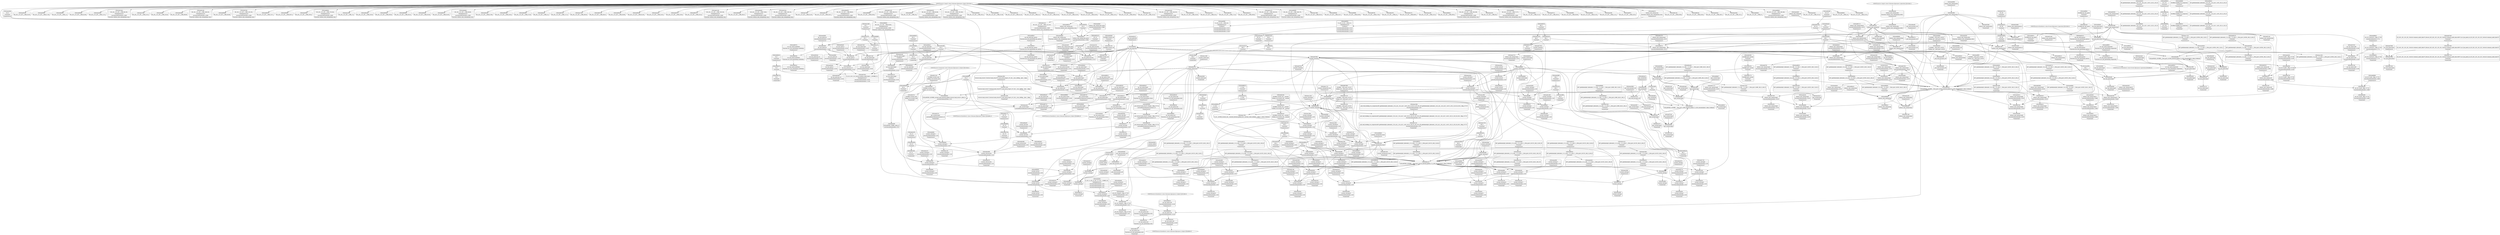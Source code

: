 digraph {
	CE0x4e9fa80 [shape=record,shape=Mrecord,label="{CE0x4e9fa80|ipc_has_perm:entry|*SummSource*}"]
	CE0x4ed6280 [shape=record,shape=Mrecord,label="{CE0x4ed6280|ipc_has_perm:sclass|security/selinux/hooks.c,5136}"]
	CE0x4ee0c60 [shape=record,shape=Mrecord,label="{CE0x4ee0c60|i8_1|*Constant*|*SummSink*}"]
	CE0x4ee4950 [shape=record,shape=Mrecord,label="{CE0x4ee4950|current_sid:tmp18|security/selinux/hooks.c,218|*SummSink*}"]
	CE0x4ebece0 [shape=record,shape=Mrecord,label="{CE0x4ebece0|get_current:bb|*SummSource*}"]
	CE0x4ed94c0 [shape=record,shape=Mrecord,label="{CE0x4ed94c0|avc_has_perm:auditdata|Function::avc_has_perm&Arg::auditdata::|*SummSink*}"]
	CE0x4e9ef60 [shape=record,shape=Mrecord,label="{CE0x4e9ef60|80:_i32,_112:_i8*,_:_CRE_39,40_}"]
	CE0x4ed6990 [shape=record,shape=Mrecord,label="{CE0x4ed6990|ipc_has_perm:sclass|security/selinux/hooks.c,5136|*SummSink*}"]
	CE0x4edd320 [shape=record,shape=Mrecord,label="{CE0x4edd320|current_sid:tmp8|security/selinux/hooks.c,218}"]
	CE0x4eaf840 [shape=record,shape=Mrecord,label="{CE0x4eaf840|80:_i32,_112:_i8*,_:_CRE_31,32_}"]
	CE0x4eae140 [shape=record,shape=Mrecord,label="{CE0x4eae140|_call_void_mcount()_#3}"]
	CE0x4e80d10 [shape=record,shape=Mrecord,label="{CE0x4e80d10|current_sid:tmp4|security/selinux/hooks.c,218|*SummSink*}"]
	CE0x4eb3460 [shape=record,shape=Mrecord,label="{CE0x4eb3460|ipc_has_perm:ad|security/selinux/hooks.c, 5128}"]
	CE0x4e967f0 [shape=record,shape=Mrecord,label="{CE0x4e967f0|i64_2|*Constant*|*SummSource*}"]
	CE0x4e81b20 [shape=record,shape=Mrecord,label="{CE0x4e81b20|ipc_has_perm:call|security/selinux/hooks.c,5129|*SummSink*}"]
	CE0x4e87500 [shape=record,shape=Mrecord,label="{CE0x4e87500|selinux_sem_semop:tmp6|security/selinux/hooks.c,5476}"]
	CE0x4ea2ae0 [shape=record,shape=Mrecord,label="{CE0x4ea2ae0|ipc_has_perm:tmp2|*SummSource*}"]
	CE0x4ebcf80 [shape=record,shape=Mrecord,label="{CE0x4ebcf80|current_sid:tmp23|security/selinux/hooks.c,218}"]
	CE0x4ebee60 [shape=record,shape=Mrecord,label="{CE0x4ebee60|get_current:bb|*SummSink*}"]
	CE0x4f21330 [shape=record,shape=Mrecord,label="{CE0x4f21330|%struct.task_struct*_(%struct.task_struct**)*_asm_movq_%gs:$_1:P_,$0_,_r,im,_dirflag_,_fpsr_,_flags_}"]
	CE0x4eae280 [shape=record,shape=Mrecord,label="{CE0x4eae280|80:_i32,_112:_i8*,_:_CRE_11,12_}"]
	CE0x4eaf970 [shape=record,shape=Mrecord,label="{CE0x4eaf970|80:_i32,_112:_i8*,_:_CRE_32,33_}"]
	CE0x4eebb90 [shape=record,shape=Mrecord,label="{CE0x4eebb90|current_sid:tmp14|security/selinux/hooks.c,218}"]
	CE0x4e9a140 [shape=record,shape=Mrecord,label="{CE0x4e9a140|80:_i32,_112:_i8*,_:_CRE_65,66_}"]
	CE0x4ebd080 [shape=record,shape=Mrecord,label="{CE0x4ebd080|current_sid:tmp22|security/selinux/hooks.c,218|*SummSink*}"]
	CE0x4e9db30 [shape=record,shape=Mrecord,label="{CE0x4e9db30|80:_i32,_112:_i8*,_:_CRE_80,84_|*MultipleSource*|security/selinux/hooks.c,5480|Function::selinux_sem_semop&Arg::sma::}"]
	CE0x4e94740 [shape=record,shape=Mrecord,label="{CE0x4e94740|i32_16|*Constant*}"]
	CE0x4ed53a0 [shape=record,shape=Mrecord,label="{CE0x4ed53a0|ipc_has_perm:ipc_id|security/selinux/hooks.c,5134|*SummSource*}"]
	CE0x4ed8960 [shape=record,shape=Mrecord,label="{CE0x4ed8960|avc_has_perm:tclass|Function::avc_has_perm&Arg::tclass::|*SummSource*}"]
	CE0x4e8b9c0 [shape=record,shape=Mrecord,label="{CE0x4e8b9c0|selinux_sem_semop:if.then|*SummSink*}"]
	CE0x4ed5650 [shape=record,shape=Mrecord,label="{CE0x4ed5650|ipc_has_perm:sid1|security/selinux/hooks.c,5136}"]
	CE0x4e9b3a0 [shape=record,shape=Mrecord,label="{CE0x4e9b3a0|80:_i32,_112:_i8*,_:_CRE_43,44_}"]
	CE0x4ea84a0 [shape=record,shape=Mrecord,label="{CE0x4ea84a0|80:_i32,_112:_i8*,_:_CRE_56,57_}"]
	CE0x4ea1080 [shape=record,shape=Mrecord,label="{CE0x4ea1080|current_sid:tobool1|security/selinux/hooks.c,218|*SummSource*}"]
	CE0x4ee5130 [shape=record,shape=Mrecord,label="{CE0x4ee5130|i64*_getelementptr_inbounds_(_11_x_i64_,_11_x_i64_*___llvm_gcov_ctr125,_i64_0,_i64_10)|*Constant*|*SummSink*}"]
	CE0x4eac640 [shape=record,shape=Mrecord,label="{CE0x4eac640|80:_i32,_112:_i8*,_:_CRE_10,11_}"]
	CE0x4e975f0 [shape=record,shape=Mrecord,label="{CE0x4e975f0|GLOBAL:current_sid|*Constant*|*SummSink*}"]
	CE0x4e8dde0 [shape=record,shape=Mrecord,label="{CE0x4e8dde0|80:_i32,_112:_i8*,_:_CRE_6,7_}"]
	CE0x4ea55b0 [shape=record,shape=Mrecord,label="{CE0x4ea55b0|i32_0|*Constant*|*SummSource*}"]
	CE0x4ea1f80 [shape=record,shape=Mrecord,label="{CE0x4ea1f80|current_sid:tobool|security/selinux/hooks.c,218|*SummSink*}"]
	CE0x4e93000 [shape=record,shape=Mrecord,label="{CE0x4e93000|selinux_sem_semop:if.end|*SummSource*}"]
	CE0x4e99270 [shape=record,shape=Mrecord,label="{CE0x4e99270|_call_void_mcount()_#3}"]
	CE0x4ee3420 [shape=record,shape=Mrecord,label="{CE0x4ee3420|current_sid:if.then}"]
	CE0x4ebeb30 [shape=record,shape=Mrecord,label="{CE0x4ebeb30|current_sid:tmp24|security/selinux/hooks.c,220|*SummSink*}"]
	CE0x4e8bb90 [shape=record,shape=Mrecord,label="{CE0x4e8bb90|80:_i32,_112:_i8*,_:_CRE_160,168_|*MultipleSource*|security/selinux/hooks.c,5480|Function::selinux_sem_semop&Arg::sma::}"]
	CE0x4eae4e0 [shape=record,shape=Mrecord,label="{CE0x4eae4e0|80:_i32,_112:_i8*,_:_CRE_13,14_}"]
	CE0x4e9fb50 [shape=record,shape=Mrecord,label="{CE0x4e9fb50|ipc_has_perm:entry|*SummSink*}"]
	CE0x4ea1490 [shape=record,shape=Mrecord,label="{CE0x4ea1490|%struct.task_struct*_(%struct.task_struct**)*_asm_movq_%gs:$_1:P_,$0_,_r,im,_dirflag_,_fpsr_,_flags_|*SummSink*}"]
	CE0x4ed8650 [shape=record,shape=Mrecord,label="{CE0x4ed8650|avc_has_perm:tsid|Function::avc_has_perm&Arg::tsid::|*SummSink*}"]
	CE0x4eda8c0 [shape=record,shape=Mrecord,label="{CE0x4eda8c0|current_sid:bb|*SummSink*}"]
	CE0x4edfbe0 [shape=record,shape=Mrecord,label="{CE0x4edfbe0|i8*_getelementptr_inbounds_(_45_x_i8_,_45_x_i8_*_.str12,_i32_0,_i32_0)|*Constant*|*SummSink*}"]
	CE0x4e8db60 [shape=record,shape=Mrecord,label="{CE0x4e8db60|80:_i32,_112:_i8*,_:_CRE_3,4_}"]
	CE0x4eeb910 [shape=record,shape=Mrecord,label="{CE0x4eeb910|current_sid:tmp13|security/selinux/hooks.c,218|*SummSource*}"]
	CE0x4e9be30 [shape=record,shape=Mrecord,label="{CE0x4e9be30|current_sid:call|security/selinux/hooks.c,218|*SummSink*}"]
	CE0x4eaad90 [shape=record,shape=Mrecord,label="{CE0x4eaad90|80:_i32,_112:_i8*,_:_CRE_23,24_}"]
	CE0x4e94910 [shape=record,shape=Mrecord,label="{CE0x4e94910|selinux_sem_semop:tmp9|security/selinux/hooks.c,5478|*SummSource*}"]
	CE0x4ea3500 [shape=record,shape=Mrecord,label="{CE0x4ea3500|current_sid:call|security/selinux/hooks.c,218}"]
	CE0x4e95840 [shape=record,shape=Mrecord,label="{CE0x4e95840|current_sid:tmp9|security/selinux/hooks.c,218|*SummSink*}"]
	CE0x4ea8240 [shape=record,shape=Mrecord,label="{CE0x4ea8240|80:_i32,_112:_i8*,_:_CRE_54,55_}"]
	CE0x4eb6280 [shape=record,shape=Mrecord,label="{CE0x4eb6280|current_sid:tmp3}"]
	CE0x4eb76c0 [shape=record,shape=Mrecord,label="{CE0x4eb76c0|0:_i8,_8:_i32,_24:_%struct.selinux_audit_data*,_:_SCMRE_0,1_|*MultipleSource*|security/selinux/hooks.c,5133|security/selinux/hooks.c, 5128}"]
	CE0x4ee5310 [shape=record,shape=Mrecord,label="{CE0x4ee5310|current_sid:tmp20|security/selinux/hooks.c,218|*SummSource*}"]
	CE0x4e97810 [shape=record,shape=Mrecord,label="{CE0x4e97810|current_sid:entry|*SummSink*}"]
	CE0x4ebdb40 [shape=record,shape=Mrecord,label="{CE0x4ebdb40|current_sid:sid|security/selinux/hooks.c,220|*SummSource*}"]
	CE0x4ed8210 [shape=record,shape=Mrecord,label="{CE0x4ed8210|avc_has_perm:ssid|Function::avc_has_perm&Arg::ssid::|*SummSink*}"]
	CE0x4eb3af0 [shape=record,shape=Mrecord,label="{CE0x4eb3af0|ipc_has_perm:tmp3}"]
	CE0x4ebc8d0 [shape=record,shape=Mrecord,label="{CE0x4ebc8d0|current_sid:security|security/selinux/hooks.c,218|*SummSource*}"]
	CE0x4eaf380 [shape=record,shape=Mrecord,label="{CE0x4eaf380|80:_i32,_112:_i8*,_:_CRE_27,28_}"]
	CE0x4e8aef0 [shape=record,shape=Mrecord,label="{CE0x4e8aef0|_call_void_mcount()_#3|*SummSource*}"]
	CE0x4ea4130 [shape=record,shape=Mrecord,label="{CE0x4ea4130|ipc_has_perm:tmp4|*LoadInst*|security/selinux/hooks.c,5131}"]
	CE0x4e98aa0 [shape=record,shape=Mrecord,label="{CE0x4e98aa0|i64*_getelementptr_inbounds_(_2_x_i64_,_2_x_i64_*___llvm_gcov_ctr98,_i64_0,_i64_1)|*Constant*}"]
	CE0x4e8c4a0 [shape=record,shape=Mrecord,label="{CE0x4e8c4a0|GLOBAL:ipc_has_perm|*Constant*}"]
	CE0x4ebad90 [shape=record,shape=Mrecord,label="{CE0x4ebad90|COLLAPSED:_GCMRE___llvm_gcov_ctr294_internal_global_2_x_i64_zeroinitializer:_elem_0:default:}"]
	CE0x4eac1e0 [shape=record,shape=Mrecord,label="{CE0x4eac1e0|selinux_sem_semop:call|security/selinux/hooks.c,5480|*SummSink*}"]
	CE0x4ea8a00 [shape=record,shape=Mrecord,label="{CE0x4ea8a00|selinux_sem_semop:tmp5|security/selinux/hooks.c,5475|*SummSink*}"]
	CE0x4eb5d80 [shape=record,shape=Mrecord,label="{CE0x4eb5d80|i32_0|*Constant*}"]
	CE0x4e8d3b0 [shape=record,shape=Mrecord,label="{CE0x4e8d3b0|GLOBAL:current_sid|*Constant*|*SummSource*}"]
	CE0x4ed6a70 [shape=record,shape=Mrecord,label="{CE0x4ed6a70|ipc_has_perm:tmp8|security/selinux/hooks.c,5136}"]
	CE0x4e8a980 [shape=record,shape=Mrecord,label="{CE0x4e8a980|80:_i32,_112:_i8*,_:_CRE_1,2_}"]
	CE0x4e9b600 [shape=record,shape=Mrecord,label="{CE0x4e9b600|80:_i32,_112:_i8*,_:_CRE_45,46_}"]
	CE0x4f1e390 [shape=record,shape=Mrecord,label="{CE0x4f1e390|get_current:tmp}"]
	CE0x4ea5b10 [shape=record,shape=Mrecord,label="{CE0x4ea5b10|i32_10|*Constant*|*SummSink*}"]
	CE0x4e80fa0 [shape=record,shape=Mrecord,label="{CE0x4e80fa0|current_sid:tmp5|security/selinux/hooks.c,218}"]
	CE0x4ed2660 [shape=record,shape=Mrecord,label="{CE0x4ed2660|current_sid:tmp12|security/selinux/hooks.c,218}"]
	CE0x4eae3b0 [shape=record,shape=Mrecord,label="{CE0x4eae3b0|80:_i32,_112:_i8*,_:_CRE_12,13_}"]
	CE0x4ea08c0 [shape=record,shape=Mrecord,label="{CE0x4ea08c0|ipc_has_perm:bb|*SummSink*}"]
	CE0x4ed4ee0 [shape=record,shape=Mrecord,label="{CE0x4ed4ee0|ipc_has_perm:u|security/selinux/hooks.c,5134|*SummSource*}"]
	CE0x4e97a00 [shape=record,shape=Mrecord,label="{CE0x4e97a00|selinux_sem_semop:if.else|*SummSource*}"]
	CE0x4ea0db0 [shape=record,shape=Mrecord,label="{CE0x4ea0db0|ipc_has_perm:ad|security/selinux/hooks.c, 5128|*SummSink*}"]
	CE0x4eac8d0 [shape=record,shape=Mrecord,label="{CE0x4eac8d0|i64_1|*Constant*}"]
	CE0x4ee1040 [shape=record,shape=Mrecord,label="{CE0x4ee1040|_call_void_lockdep_rcu_suspicious(i8*_getelementptr_inbounds_(_25_x_i8_,_25_x_i8_*_.str3,_i32_0,_i32_0),_i32_218,_i8*_getelementptr_inbounds_(_45_x_i8_,_45_x_i8_*_.str12,_i32_0,_i32_0))_#10,_!dbg_!27727|security/selinux/hooks.c,218}"]
	CE0x4edbca0 [shape=record,shape=Mrecord,label="{CE0x4edbca0|i32_218|*Constant*}"]
	CE0x4ebb690 [shape=record,shape=Mrecord,label="{CE0x4ebb690|i32_78|*Constant*}"]
	CE0x4ee0320 [shape=record,shape=Mrecord,label="{CE0x4ee0320|current_sid:tmp10|security/selinux/hooks.c,218|*SummSink*}"]
	CE0x4e98e10 [shape=record,shape=Mrecord,label="{CE0x4e98e10|selinux_sem_semop:if.else|*SummSink*}"]
	CE0x4eb18a0 [shape=record,shape=Mrecord,label="{CE0x4eb18a0|80:_i32,_112:_i8*,_:_CRE_96,100_|*MultipleSource*|security/selinux/hooks.c,5480|Function::selinux_sem_semop&Arg::sma::}"]
	CE0x4ee3f80 [shape=record,shape=Mrecord,label="{CE0x4ee3f80|i64_3|*Constant*|*SummSink*}"]
	CE0x4e9c510 [shape=record,shape=Mrecord,label="{CE0x4e9c510|ipc_has_perm:tmp6|*LoadInst*|security/selinux/hooks.c,5134|*SummSink*}"]
	CE0x4e98f10 [shape=record,shape=Mrecord,label="{CE0x4e98f10|get_current:tmp1|*SummSink*}"]
	CE0x4ea1c10 [shape=record,shape=Mrecord,label="{CE0x4ea1c10|ipc_has_perm:tmp1|*SummSink*}"]
	CE0x4eb9ac0 [shape=record,shape=Mrecord,label="{CE0x4eb9ac0|ipc_has_perm:key|security/selinux/hooks.c,5134}"]
	CE0x4ee10b0 [shape=record,shape=Mrecord,label="{CE0x4ee10b0|_call_void_lockdep_rcu_suspicious(i8*_getelementptr_inbounds_(_25_x_i8_,_25_x_i8_*_.str3,_i32_0,_i32_0),_i32_218,_i8*_getelementptr_inbounds_(_45_x_i8_,_45_x_i8_*_.str12,_i32_0,_i32_0))_#10,_!dbg_!27727|security/selinux/hooks.c,218|*SummSource*}"]
	CE0x4e8b2e0 [shape=record,shape=Mrecord,label="{CE0x4e8b2e0|i64_1|*Constant*|*SummSink*}"]
	CE0x4ebbf60 [shape=record,shape=Mrecord,label="{CE0x4ebbf60|current_sid:tmp21|security/selinux/hooks.c,218|*SummSource*}"]
	CE0x4ea7eb0 [shape=record,shape=Mrecord,label="{CE0x4ea7eb0|80:_i32,_112:_i8*,_:_CRE_51,52_}"]
	CE0x4ed9300 [shape=record,shape=Mrecord,label="{CE0x4ed9300|avc_has_perm:auditdata|Function::avc_has_perm&Arg::auditdata::}"]
	CE0x4ea6cb0 [shape=record,shape=Mrecord,label="{CE0x4ea6cb0|current_sid:tmp2|*SummSink*}"]
	CE0x4eb5ad0 [shape=record,shape=Mrecord,label="{CE0x4eb5ad0|get_current:entry|*SummSink*}"]
	CE0x4ebb770 [shape=record,shape=Mrecord,label="{CE0x4ebb770|i32_78|*Constant*|*SummSource*}"]
	CE0x4ea3fd0 [shape=record,shape=Mrecord,label="{CE0x4ea3fd0|i64_1|*Constant*}"]
	CE0x4e98bb0 [shape=record,shape=Mrecord,label="{CE0x4e98bb0|i64*_getelementptr_inbounds_(_6_x_i64_,_6_x_i64_*___llvm_gcov_ctr323,_i64_0,_i64_0)|*Constant*|*SummSink*}"]
	CE0x4eaaff0 [shape=record,shape=Mrecord,label="{CE0x4eaaff0|80:_i32,_112:_i8*,_:_CRE_25,26_}"]
	CE0x4e9a4d0 [shape=record,shape=Mrecord,label="{CE0x4e9a4d0|80:_i32,_112:_i8*,_:_CRE_68,69_}"]
	CE0x4e8c2d0 [shape=record,shape=Mrecord,label="{CE0x4e8c2d0|80:_i32,_112:_i8*,_:_CRE_188,192_|*MultipleSource*|security/selinux/hooks.c,5480|Function::selinux_sem_semop&Arg::sma::}"]
	"CONST[source:0(mediator),value:2(dynamic)][purpose:{subject}][SrcIdx:5]"
	CE0x4ea0750 [shape=record,shape=Mrecord,label="{CE0x4ea0750|_ret_i32_%call2,_!dbg_!27728|security/selinux/hooks.c,5136|*SummSink*}"]
	CE0x4f1e200 [shape=record,shape=Mrecord,label="{CE0x4f1e200|get_current:tmp2}"]
	CE0x4ed23b0 [shape=record,shape=Mrecord,label="{CE0x4ed23b0|current_sid:tmp11|security/selinux/hooks.c,218|*SummSource*}"]
	CE0x4eab8e0 [shape=record,shape=Mrecord,label="{CE0x4eab8e0|i64*_getelementptr_inbounds_(_6_x_i64_,_6_x_i64_*___llvm_gcov_ctr323,_i64_0,_i64_4)|*Constant*|*SummSource*}"]
	CE0x4edf400 [shape=record,shape=Mrecord,label="{CE0x4edf400|i32_218|*Constant*|*SummSource*}"]
	CE0x4ed4d90 [shape=record,shape=Mrecord,label="{CE0x4ed4d90|ipc_has_perm:ipc_id|security/selinux/hooks.c,5134}"]
	CE0x4ed27d0 [shape=record,shape=Mrecord,label="{CE0x4ed27d0|current_sid:tmp12|security/selinux/hooks.c,218|*SummSource*}"]
	CE0x4ea28d0 [shape=record,shape=Mrecord,label="{CE0x4ea28d0|_call_void_mcount()_#3|*SummSource*}"]
	CE0x4ed2530 [shape=record,shape=Mrecord,label="{CE0x4ed2530|current_sid:tmp11|security/selinux/hooks.c,218|*SummSink*}"]
	CE0x4e96c60 [shape=record,shape=Mrecord,label="{CE0x4e96c60|i64*_getelementptr_inbounds_(_11_x_i64_,_11_x_i64_*___llvm_gcov_ctr125,_i64_0,_i64_8)|*Constant*|*SummSink*}"]
	CE0x4e980c0 [shape=record,shape=Mrecord,label="{CE0x4e980c0|selinux_sem_semop:sma|Function::selinux_sem_semop&Arg::sma::}"]
	CE0x4e9b990 [shape=record,shape=Mrecord,label="{CE0x4e9b990|80:_i32,_112:_i8*,_:_CRE_48,49_}"]
	CE0x4ea9470 [shape=record,shape=Mrecord,label="{CE0x4ea9470|i64*_getelementptr_inbounds_(_6_x_i64_,_6_x_i64_*___llvm_gcov_ctr323,_i64_0,_i64_5)|*Constant*|*SummSource*}"]
	CE0x4eb1fe0 [shape=record,shape=Mrecord,label="{CE0x4eb1fe0|80:_i32,_112:_i8*,_:_CRE_120,128_|*MultipleSource*|security/selinux/hooks.c,5480|Function::selinux_sem_semop&Arg::sma::}"]
	CE0x4efbe80 [shape=record,shape=Mrecord,label="{CE0x4efbe80|COLLAPSED:_GCMRE___llvm_gcov_ctr98_internal_global_2_x_i64_zeroinitializer:_elem_0:default:}"]
	CE0x4e9d670 [shape=record,shape=Mrecord,label="{CE0x4e9d670|80:_i32,_112:_i8*,_:_CRE_70,71_}"]
	CE0x4ea1e70 [shape=record,shape=Mrecord,label="{CE0x4ea1e70|i32_1|*Constant*|*SummSink*}"]
	CE0x4eda2f0 [shape=record,shape=Mrecord,label="{CE0x4eda2f0|current_sid:tmp7|security/selinux/hooks.c,218|*SummSink*}"]
	"CONST[source:1(input),value:2(dynamic)][purpose:{operation}][SrcIdx:2]"
	CE0x4ee3000 [shape=record,shape=Mrecord,label="{CE0x4ee3000|get_current:tmp3}"]
	CE0x4eea530 [shape=record,shape=Mrecord,label="{CE0x4eea530|current_sid:tmp18|security/selinux/hooks.c,218|*SummSource*}"]
	CE0x4e9d4f0 [shape=record,shape=Mrecord,label="{CE0x4e9d4f0|80:_i32,_112:_i8*,_:_CRE_69,70_}"]
	CE0x4ed8320 [shape=record,shape=Mrecord,label="{CE0x4ed8320|avc_has_perm:tsid|Function::avc_has_perm&Arg::tsid::}"]
	CE0x4e8c810 [shape=record,shape=Mrecord,label="{CE0x4e8c810|selinux_sem_semop:call|security/selinux/hooks.c,5480|*SummSource*}"]
	CE0x4eba230 [shape=record,shape=Mrecord,label="{CE0x4eba230|current_sid:tmp|*SummSource*}"]
	"CONST[source:2(external),value:2(dynamic)][purpose:{subject}][SrcIdx:4]"
	CE0x4e89300 [shape=record,shape=Mrecord,label="{CE0x4e89300|i64_0|*Constant*}"]
	CE0x4ee4ca0 [shape=record,shape=Mrecord,label="{CE0x4ee4ca0|i64*_getelementptr_inbounds_(_11_x_i64_,_11_x_i64_*___llvm_gcov_ctr125,_i64_0,_i64_10)|*Constant*}"]
	CE0x4eaf5e0 [shape=record,shape=Mrecord,label="{CE0x4eaf5e0|80:_i32,_112:_i8*,_:_CRE_29,30_}"]
	CE0x4e9fd50 [shape=record,shape=Mrecord,label="{CE0x4e9fd50|ipc_has_perm:ipc_perms|Function::ipc_has_perm&Arg::ipc_perms::}"]
	CE0x4edb910 [shape=record,shape=Mrecord,label="{CE0x4edb910|GLOBAL:lockdep_rcu_suspicious|*Constant*|*SummSink*}"]
	CE0x4ed2a80 [shape=record,shape=Mrecord,label="{CE0x4ed2a80|i64*_getelementptr_inbounds_(_11_x_i64_,_11_x_i64_*___llvm_gcov_ctr125,_i64_0,_i64_6)|*Constant*}"]
	CE0x4ebd2a0 [shape=record,shape=Mrecord,label="{CE0x4ebd2a0|current_sid:tmp23|security/selinux/hooks.c,218|*SummSource*}"]
	CE0x4eb55f0 [shape=record,shape=Mrecord,label="{CE0x4eb55f0|GLOBAL:get_current|*Constant*|*SummSource*}"]
	CE0x4e93c30 [shape=record,shape=Mrecord,label="{CE0x4e93c30|i64*_getelementptr_inbounds_(_6_x_i64_,_6_x_i64_*___llvm_gcov_ctr323,_i64_0,_i64_5)|*Constant*}"]
	CE0x4edfae0 [shape=record,shape=Mrecord,label="{CE0x4edfae0|i8*_getelementptr_inbounds_(_45_x_i8_,_45_x_i8_*_.str12,_i32_0,_i32_0)|*Constant*}"]
	CE0x4ea91d0 [shape=record,shape=Mrecord,label="{CE0x4ea91d0|selinux_sem_semop:tmp10|security/selinux/hooks.c,5480|*SummSource*}"]
	CE0x4eb0fb0 [shape=record,shape=Mrecord,label="{CE0x4eb0fb0|ipc_has_perm:tmp4|*LoadInst*|security/selinux/hooks.c,5131|*SummSink*}"]
	CE0x4ea1b70 [shape=record,shape=Mrecord,label="{CE0x4ea1b70|i32_1|*Constant*}"]
	CE0x4ee0ae0 [shape=record,shape=Mrecord,label="{CE0x4ee0ae0|i8_1|*Constant*|*SummSource*}"]
	CE0x4eacf20 [shape=record,shape=Mrecord,label="{CE0x4eacf20|selinux_sem_semop:tmp6|security/selinux/hooks.c,5476|*SummSink*}"]
	CE0x4e97ce0 [shape=record,shape=Mrecord,label="{CE0x4e97ce0|selinux_sem_semop:if.end|*SummSink*}"]
	CE0x651fdb0 [shape=record,shape=Mrecord,label="{CE0x651fdb0|i64_0|*Constant*|*SummSink*}"]
	CE0x4e8bf30 [shape=record,shape=Mrecord,label="{CE0x4e8bf30|80:_i32,_112:_i8*,_:_CRE_176,184_|*MultipleSource*|security/selinux/hooks.c,5480|Function::selinux_sem_semop&Arg::sma::}"]
	CE0x4e982b0 [shape=record,shape=Mrecord,label="{CE0x4e982b0|selinux_sem_semop:tmp11|security/selinux/hooks.c,5480|*SummSource*}"]
	CE0x4ebd9e0 [shape=record,shape=Mrecord,label="{CE0x4ebd9e0|current_sid:sid|security/selinux/hooks.c,220}"]
	CE0x4e81750 [shape=record,shape=Mrecord,label="{CE0x4e81750|current_sid:tmp6|security/selinux/hooks.c,218|*SummSource*}"]
	CE0x4ea8c60 [shape=record,shape=Mrecord,label="{CE0x4ea8c60|selinux_sem_semop:tmp7|security/selinux/hooks.c,5476|*SummSource*}"]
	CE0x4edb630 [shape=record,shape=Mrecord,label="{CE0x4edb630|GLOBAL:lockdep_rcu_suspicious|*Constant*}"]
	CE0x4ee5810 [shape=record,shape=Mrecord,label="{CE0x4ee5810|current_sid:bb}"]
	CE0x4eac330 [shape=record,shape=Mrecord,label="{CE0x4eac330|80:_i32,_112:_i8*,_:_CRE_7,8_}"]
	CE0x4e9eaa0 [shape=record,shape=Mrecord,label="{CE0x4e9eaa0|80:_i32,_112:_i8*,_:_CRE_35,36_}"]
	CE0x4e99ee0 [shape=record,shape=Mrecord,label="{CE0x4e99ee0|80:_i32,_112:_i8*,_:_CRE_63,64_}"]
	CE0x4ed99e0 [shape=record,shape=Mrecord,label="{CE0x4ed99e0|current_sid:if.end|*SummSink*}"]
	CE0x4e9a5d0 [shape=record,shape=Mrecord,label="{CE0x4e9a5d0|selinux_sem_semop:alter|Function::selinux_sem_semop&Arg::alter::|*SummSource*}"]
	CE0x4ed7f20 [shape=record,shape=Mrecord,label="{CE0x4ed7f20|avc_has_perm:ssid|Function::avc_has_perm&Arg::ssid::}"]
	CE0x4eb0420 [shape=record,shape=Mrecord,label="{CE0x4eb0420|selinux_sem_semop:tmp8|security/selinux/hooks.c,5478}"]
	CE0x4ed7240 [shape=record,shape=Mrecord,label="{CE0x4ed7240|ipc_has_perm:call2|security/selinux/hooks.c,5136|*SummSink*}"]
	CE0x4e876d0 [shape=record,shape=Mrecord,label="{CE0x4e876d0|selinux_sem_semop:if.end}"]
	CE0x4e91370 [shape=record,shape=Mrecord,label="{CE0x4e91370|i64_2|*Constant*|*SummSink*}"]
	CE0x4eb74d0 [shape=record,shape=Mrecord,label="{CE0x4eb74d0|ipc_has_perm:type|security/selinux/hooks.c,5133|*SummSink*}"]
	CE0x4ef7340 [shape=record,shape=Mrecord,label="{CE0x4ef7340|get_current:tmp3|*SummSource*}"]
	CE0x4e9b060 [shape=record,shape=Mrecord,label="{CE0x4e9b060|80:_i32,_112:_i8*,_:_CRE_40,41_}"]
	CE0x4e9e840 [shape=record,shape=Mrecord,label="{CE0x4e9e840|80:_i32,_112:_i8*,_:_CRE_33,34_}"]
	CE0x4eb98b0 [shape=record,shape=Mrecord,label="{CE0x4eb98b0|i32_3|*Constant*}"]
	CE0x4e9e970 [shape=record,shape=Mrecord,label="{CE0x4e9e970|80:_i32,_112:_i8*,_:_CRE_34,35_}"]
	CE0x4ea5ed0 [shape=record,shape=Mrecord,label="{CE0x4ea5ed0|selinux_sem_semop:bb|*SummSource*}"]
	CE0x4e9cd60 [shape=record,shape=Mrecord,label="{CE0x4e9cd60|current_sid:tmp15|security/selinux/hooks.c,218|*SummSource*}"]
	CE0x4edc120 [shape=record,shape=Mrecord,label="{CE0x4edc120|current_sid:do.end}"]
	CE0x4e88890 [shape=record,shape=Mrecord,label="{CE0x4e88890|selinux_sem_semop:if.then|*SummSource*}"]
	CE0x4eb50a0 [shape=record,shape=Mrecord,label="{CE0x4eb50a0|current_sid:call4|security/selinux/hooks.c,218|*SummSource*}"]
	CE0x4ebe1d0 [shape=record,shape=Mrecord,label="{CE0x4ebe1d0|get_current:bb}"]
	CE0x4ed70c0 [shape=record,shape=Mrecord,label="{CE0x4ed70c0|ipc_has_perm:call2|security/selinux/hooks.c,5136|*SummSource*}"]
	CE0x4e9c5f0 [shape=record,shape=Mrecord,label="{CE0x4e9c5f0|ipc_has_perm:u|security/selinux/hooks.c,5134}"]
	CE0x4ebe9a0 [shape=record,shape=Mrecord,label="{CE0x4ebe9a0|current_sid:tmp24|security/selinux/hooks.c,220|*SummSource*}"]
	CE0x4ed5950 [shape=record,shape=Mrecord,label="{CE0x4ed5950|ipc_has_perm:sid1|security/selinux/hooks.c,5136|*SummSource*}"]
	CE0x4e8fec0 [shape=record,shape=Mrecord,label="{CE0x4e8fec0|selinux_sem_semop:tmp|*SummSink*}"]
	CE0x4eb3f70 [shape=record,shape=Mrecord,label="{CE0x4eb3f70|current_sid:tobool|security/selinux/hooks.c,218}"]
	CE0x4eba910 [shape=record,shape=Mrecord,label="{CE0x4eba910|current_sid:tmp6|security/selinux/hooks.c,218|*SummSink*}"]
	CE0x4ee9c60 [shape=record,shape=Mrecord,label="{CE0x4ee9c60|i64*_getelementptr_inbounds_(_11_x_i64_,_11_x_i64_*___llvm_gcov_ctr125,_i64_0,_i64_9)|*Constant*|*SummSink*}"]
	CE0x4e978a0 [shape=record,shape=Mrecord,label="{CE0x4e978a0|_ret_i32_%tmp24,_!dbg_!27742|security/selinux/hooks.c,220}"]
	CE0x4e9fed0 [shape=record,shape=Mrecord,label="{CE0x4e9fed0|ipc_has_perm:ipc_perms|Function::ipc_has_perm&Arg::ipc_perms::|*SummSink*}"]
	CE0x4ea2860 [shape=record,shape=Mrecord,label="{CE0x4ea2860|i64_4|*Constant*|*SummSink*}"]
	CE0x4ead0e0 [shape=record,shape=Mrecord,label="{CE0x4ead0e0|i64*_getelementptr_inbounds_(_6_x_i64_,_6_x_i64_*___llvm_gcov_ctr323,_i64_0,_i64_4)|*Constant*}"]
	CE0x4ee2ce0 [shape=record,shape=Mrecord,label="{CE0x4ee2ce0|i64*_getelementptr_inbounds_(_11_x_i64_,_11_x_i64_*___llvm_gcov_ctr125,_i64_0,_i64_1)|*Constant*|*SummSource*}"]
	CE0x4ea0a10 [shape=record,shape=Mrecord,label="{CE0x4ea0a10|ipc_has_perm:bb|*SummSource*}"]
	CE0x4e81120 [shape=record,shape=Mrecord,label="{CE0x4e81120|GLOBAL:__llvm_gcov_ctr125|Global_var:__llvm_gcov_ctr125}"]
	CE0x4e9ddd0 [shape=record,shape=Mrecord,label="{CE0x4e9ddd0|80:_i32,_112:_i8*,_:_CRE_84,88_|*MultipleSource*|security/selinux/hooks.c,5480|Function::selinux_sem_semop&Arg::sma::}"]
	CE0x4ea17d0 [shape=record,shape=Mrecord,label="{CE0x4ea17d0|0:_i8,_:_GCMR_current_sid.__warned_internal_global_i8_0,_section_.data.unlikely_,_align_1:_elem_0:default:}"]
	CE0x4eeb8a0 [shape=record,shape=Mrecord,label="{CE0x4eeb8a0|current_sid:tmp13|security/selinux/hooks.c,218}"]
	CE0x4eb3bf0 [shape=record,shape=Mrecord,label="{CE0x4eb3bf0|ipc_has_perm:tmp3|*SummSource*}"]
	CE0x4ed50a0 [shape=record,shape=Mrecord,label="{CE0x4ed50a0|ipc_has_perm:u|security/selinux/hooks.c,5134|*SummSink*}"]
	CE0x4ebb340 [shape=record,shape=Mrecord,label="{CE0x4ebb340|_ret_%struct.task_struct*_%tmp4,_!dbg_!27714|./arch/x86/include/asm/current.h,14|*SummSink*}"]
	CE0x4ea22c0 [shape=record,shape=Mrecord,label="{CE0x4ea22c0|i64_3|*Constant*}"]
	CE0x4eea6b0 [shape=record,shape=Mrecord,label="{CE0x4eea6b0|current_sid:tmp19|security/selinux/hooks.c,218}"]
	CE0x4ea5f60 [shape=record,shape=Mrecord,label="{CE0x4ea5f60|selinux_sem_semop:entry}"]
	CE0x4e98a10 [shape=record,shape=Mrecord,label="{CE0x4e98a10|selinux_sem_semop:tmp|*SummSource*}"]
	CE0x4eab680 [shape=record,shape=Mrecord,label="{CE0x4eab680|selinux_sem_semop:tmp7|security/selinux/hooks.c,5476}"]
	CE0x4f2cb90 [shape=record,shape=Mrecord,label="{CE0x4f2cb90|get_current:tmp1}"]
	CE0x4e9a3a0 [shape=record,shape=Mrecord,label="{CE0x4e9a3a0|80:_i32,_112:_i8*,_:_CRE_67,68_}"]
	CE0x4e8b1b0 [shape=record,shape=Mrecord,label="{CE0x4e8b1b0|selinux_sem_semop:bb}"]
	CE0x4ee0020 [shape=record,shape=Mrecord,label="{CE0x4ee0020|i8*_getelementptr_inbounds_(_45_x_i8_,_45_x_i8_*_.str12,_i32_0,_i32_0)|*Constant*|*SummSource*}"]
	CE0x4ed6710 [shape=record,shape=Mrecord,label="{CE0x4ed6710|ipc_has_perm:tmp7|security/selinux/hooks.c,5136|*SummSink*}"]
	CE0x4e81250 [shape=record,shape=Mrecord,label="{CE0x4e81250|GLOBAL:__llvm_gcov_ctr125|Global_var:__llvm_gcov_ctr125|*SummSink*}"]
	CE0x4eb7a50 [shape=record,shape=Mrecord,label="{CE0x4eb7a50|i32_3|*Constant*|*SummSink*}"]
	CE0x4e9b4d0 [shape=record,shape=Mrecord,label="{CE0x4e9b4d0|80:_i32,_112:_i8*,_:_CRE_44,45_}"]
	CE0x4efbef0 [shape=record,shape=Mrecord,label="{CE0x4efbef0|get_current:tmp|*SummSource*}"]
	CE0x4e9ed00 [shape=record,shape=Mrecord,label="{CE0x4e9ed00|80:_i32,_112:_i8*,_:_CRE_37,38_}"]
	CE0x4edc5c0 [shape=record,shape=Mrecord,label="{CE0x4edc5c0|GLOBAL:current_sid.__warned|Global_var:current_sid.__warned|*SummSink*}"]
	CE0x4ee3560 [shape=record,shape=Mrecord,label="{CE0x4ee3560|current_sid:do.end|*SummSink*}"]
	CE0x4eb0990 [shape=record,shape=Mrecord,label="{CE0x4eb0990|_call_void_mcount()_#3|*SummSource*}"]
	CE0x4e97780 [shape=record,shape=Mrecord,label="{CE0x4e97780|current_sid:entry|*SummSource*}"]
	CE0x4eeb980 [shape=record,shape=Mrecord,label="{CE0x4eeb980|current_sid:tmp13|security/selinux/hooks.c,218|*SummSink*}"]
	CE0x6244ce0 [shape=record,shape=Mrecord,label="{CE0x6244ce0|selinux_sem_semop:tmp5|security/selinux/hooks.c,5475|*SummSource*}"]
	CE0x4ebc860 [shape=record,shape=Mrecord,label="{CE0x4ebc860|current_sid:security|security/selinux/hooks.c,218}"]
	CE0x4e94b20 [shape=record,shape=Mrecord,label="{CE0x4e94b20|_call_void_mcount()_#3}"]
	CE0x4ed8c00 [shape=record,shape=Mrecord,label="{CE0x4ed8c00|_ret_i32_%retval.0,_!dbg_!27728|security/selinux/avc.c,775}"]
	CE0x4e8aac0 [shape=record,shape=Mrecord,label="{CE0x4e8aac0|80:_i32,_112:_i8*,_:_CRE_2,3_}"]
	CE0x4e9d7a0 [shape=record,shape=Mrecord,label="{CE0x4e9d7a0|80:_i32,_112:_i8*,_:_CRE_71,72_}"]
	CE0x4f21220 [shape=record,shape=Mrecord,label="{CE0x4f21220|GLOBAL:current_task|Global_var:current_task|*SummSource*}"]
	CE0x4ea9160 [shape=record,shape=Mrecord,label="{CE0x4ea9160|selinux_sem_semop:tmp10|security/selinux/hooks.c,5480}"]
	CE0x4ea7c50 [shape=record,shape=Mrecord,label="{CE0x4ea7c50|80:_i32,_112:_i8*,_:_CRE_49,50_}"]
	CE0x4ea13b0 [shape=record,shape=Mrecord,label="{CE0x4ea13b0|%struct.task_struct*_(%struct.task_struct**)*_asm_movq_%gs:$_1:P_,$0_,_r,im,_dirflag_,_fpsr_,_flags_|*SummSource*}"]
	CE0x4ea0b30 [shape=record,shape=Mrecord,label="{CE0x4ea0b30|i64*_getelementptr_inbounds_(_2_x_i64_,_2_x_i64_*___llvm_gcov_ctr294,_i64_0,_i64_1)|*Constant*}"]
	CE0x4e9b730 [shape=record,shape=Mrecord,label="{CE0x4e9b730|80:_i32,_112:_i8*,_:_CRE_46,47_}"]
	CE0x4e96710 [shape=record,shape=Mrecord,label="{CE0x4e96710|selinux_sem_semop:tobool|security/selinux/hooks.c,5475|*SummSource*}"]
	CE0x4eb0780 [shape=record,shape=Mrecord,label="{CE0x4eb0780|selinux_sem_semop:tmp4|security/selinux/hooks.c,5475}"]
	CE0x4e8d990 [shape=record,shape=Mrecord,label="{CE0x4e8d990|_ret_i32_%call,_!dbg_!27725|security/selinux/hooks.c,5480|*SummSource*}"]
	CE0x4e9f9a0 [shape=record,shape=Mrecord,label="{CE0x4e9f9a0|ipc_has_perm:entry}"]
	CE0x4eb6d30 [shape=record,shape=Mrecord,label="{CE0x4eb6d30|ipc_has_perm:tmp5|security/selinux/hooks.c,5131|*SummSink*}"]
	CE0x4ea4230 [shape=record,shape=Mrecord,label="{CE0x4ea4230|ipc_has_perm:security|security/selinux/hooks.c,5131|*SummSource*}"]
	CE0x4ed5f90 [shape=record,shape=Mrecord,label="{CE0x4ed5f90|0:_i16,_4:_i32,_:_CRE_4,8_|*MultipleSource*|*LoadInst*|security/selinux/hooks.c,5131|security/selinux/hooks.c,5131|security/selinux/hooks.c,5136}"]
	CE0x4ed75e0 [shape=record,shape=Mrecord,label="{CE0x4ed75e0|i32_(i32,_i32,_i16,_i32,_%struct.common_audit_data*)*_bitcast_(i32_(i32,_i32,_i16,_i32,_%struct.common_audit_data.495*)*_avc_has_perm_to_i32_(i32,_i32,_i16,_i32,_%struct.common_audit_data*)*)|*Constant*|*SummSource*}"]
	CE0x4ed8a90 [shape=record,shape=Mrecord,label="{CE0x4ed8a90|avc_has_perm:tclass|Function::avc_has_perm&Arg::tclass::|*SummSink*}"]
	CE0x4ed2950 [shape=record,shape=Mrecord,label="{CE0x4ed2950|current_sid:tmp12|security/selinux/hooks.c,218|*SummSink*}"]
	CE0x4e97c30 [shape=record,shape=Mrecord,label="{CE0x4e97c30|selinux_sem_semop:if.else}"]
	CE0x4ea31d0 [shape=record,shape=Mrecord,label="{CE0x4ea31d0|ipc_has_perm:tmp1|*SummSource*}"]
	CE0x4eb0b30 [shape=record,shape=Mrecord,label="{CE0x4eb0b30|ipc_has_perm:call|security/selinux/hooks.c,5129}"]
	CE0x4ee4090 [shape=record,shape=Mrecord,label="{CE0x4ee4090|current_sid:tmp4|security/selinux/hooks.c,218|*SummSource*}"]
	CE0x4e87570 [shape=record,shape=Mrecord,label="{CE0x4e87570|selinux_sem_semop:tmp6|security/selinux/hooks.c,5476|*SummSource*}"]
	CE0x4eafd10 [shape=record,shape=Mrecord,label="{CE0x4eafd10|selinux_sem_semop:sem_perm|security/selinux/hooks.c,5480}"]
	CE0x4e94de0 [shape=record,shape=Mrecord,label="{CE0x4e94de0|_call_void_mcount()_#3|*SummSink*}"]
	CE0x4eba020 [shape=record,shape=Mrecord,label="{CE0x4eba020|i64*_getelementptr_inbounds_(_11_x_i64_,_11_x_i64_*___llvm_gcov_ctr125,_i64_0,_i64_0)|*Constant*|*SummSink*}"]
	CE0x4eb9710 [shape=record,shape=Mrecord,label="{CE0x4eb9710|i8_4|*Constant*|*SummSink*}"]
	CE0x64257c0 [shape=record,shape=Mrecord,label="{CE0x64257c0|i32_48|*Constant*|*SummSource*}"]
	CE0x4e900d0 [shape=record,shape=Mrecord,label="{CE0x4e900d0|i32_0|*Constant*|*SummSink*}"]
	"CONST[source:0(mediator),value:2(dynamic)][purpose:{object}][SnkIdx:2]"
	CE0x4ea2730 [shape=record,shape=Mrecord,label="{CE0x4ea2730|i64_4|*Constant*|*SummSource*}"]
	CE0x4ee51a0 [shape=record,shape=Mrecord,label="{CE0x4ee51a0|current_sid:tmp19|security/selinux/hooks.c,218|*SummSink*}"]
	CE0x4e9f870 [shape=record,shape=Mrecord,label="{CE0x4e9f870|GLOBAL:ipc_has_perm|*Constant*|*SummSink*}"]
	CE0x4ea3830 [shape=record,shape=Mrecord,label="{CE0x4ea3830|current_sid:call|security/selinux/hooks.c,218|*SummSource*}"]
	CE0x4ed6110 [shape=record,shape=Mrecord,label="{CE0x4ed6110|ipc_has_perm:tmp7|security/selinux/hooks.c,5136}"]
	CE0x4ee0450 [shape=record,shape=Mrecord,label="{CE0x4ee0450|current_sid:tmp11|security/selinux/hooks.c,218}"]
	CE0x4ee2b60 [shape=record,shape=Mrecord,label="{CE0x4ee2b60|current_sid:tmp1|*SummSink*}"]
	CE0x4f1e270 [shape=record,shape=Mrecord,label="{CE0x4f1e270|get_current:tmp2|*SummSink*}"]
	CE0x4eb9920 [shape=record,shape=Mrecord,label="{CE0x4eb9920|i32_3|*Constant*|*SummSource*}"]
	CE0x4e99a20 [shape=record,shape=Mrecord,label="{CE0x4e99a20|80:_i32,_112:_i8*,_:_CRE_59,60_}"]
	CE0x4e99c80 [shape=record,shape=Mrecord,label="{CE0x4e99c80|80:_i32,_112:_i8*,_:_CRE_61,62_}"]
	CE0x4eaaec0 [shape=record,shape=Mrecord,label="{CE0x4eaaec0|80:_i32,_112:_i8*,_:_CRE_24,25_}"]
	CE0x4ea8370 [shape=record,shape=Mrecord,label="{CE0x4ea8370|80:_i32,_112:_i8*,_:_CRE_55,56_}"]
	CE0x4ea2e10 [shape=record,shape=Mrecord,label="{CE0x4ea2e10|current_sid:tmp8|security/selinux/hooks.c,218|*SummSink*}"]
	CE0x4ea5c90 [shape=record,shape=Mrecord,label="{CE0x4ea5c90|selinux_sem_semop:tmp4|security/selinux/hooks.c,5475|*SummSource*}"]
	CE0x651fc30 [shape=record,shape=Mrecord,label="{CE0x651fc30|i64_0|*Constant*|*SummSource*}"]
	CE0x4e8cdb0 [shape=record,shape=Mrecord,label="{CE0x4e8cdb0|_ret_i32_%call,_!dbg_!27725|security/selinux/hooks.c,5480|*SummSink*}"]
	CE0x4ed6ee0 [shape=record,shape=Mrecord,label="{CE0x4ed6ee0|ipc_has_perm:call2|security/selinux/hooks.c,5136}"]
	CE0x4ebd8b0 [shape=record,shape=Mrecord,label="{CE0x4ebd8b0|i32_1|*Constant*}"]
	CE0x4e95250 [shape=record,shape=Mrecord,label="{CE0x4e95250|ipc_has_perm:security|security/selinux/hooks.c,5131}"]
	CE0x4e81460 [shape=record,shape=Mrecord,label="{CE0x4e81460|current_sid:tmp5|security/selinux/hooks.c,218|*SummSource*}"]
	CE0x4edba60 [shape=record,shape=Mrecord,label="{CE0x4edba60|i8*_getelementptr_inbounds_(_25_x_i8_,_25_x_i8_*_.str3,_i32_0,_i32_0)|*Constant*|*SummSink*}"]
	CE0x4eb5770 [shape=record,shape=Mrecord,label="{CE0x4eb5770|GLOBAL:get_current|*Constant*|*SummSink*}"]
	CE0x4e9b270 [shape=record,shape=Mrecord,label="{CE0x4e9b270|80:_i32,_112:_i8*,_:_CRE_42,43_}"]
	CE0x4eb2180 [shape=record,shape=Mrecord,label="{CE0x4eb2180|80:_i32,_112:_i8*,_:_CRE_128,136_|*MultipleSource*|security/selinux/hooks.c,5480|Function::selinux_sem_semop&Arg::sma::}"]
	CE0x4eb1e10 [shape=record,shape=Mrecord,label="{CE0x4eb1e10|80:_i32,_112:_i8*,_:_CRE_112,120_|*MultipleSource*|security/selinux/hooks.c,5480|Function::selinux_sem_semop&Arg::sma::}"]
	CE0x4eba1c0 [shape=record,shape=Mrecord,label="{CE0x4eba1c0|COLLAPSED:_GCMRE___llvm_gcov_ctr125_internal_global_11_x_i64_zeroinitializer:_elem_0:default:}"]
	CE0x4eda170 [shape=record,shape=Mrecord,label="{CE0x4eda170|current_sid:tmp7|security/selinux/hooks.c,218|*SummSource*}"]
	CE0x4ed6dd0 [shape=record,shape=Mrecord,label="{CE0x4ed6dd0|ipc_has_perm:tmp8|security/selinux/hooks.c,5136|*SummSink*}"]
	CE0x4efc370 [shape=record,shape=Mrecord,label="{CE0x4efc370|get_current:tmp4|./arch/x86/include/asm/current.h,14|*SummSink*}"]
	CE0x4e87eb0 [shape=record,shape=Mrecord,label="{CE0x4e87eb0|selinux_sem_semop:bb|*SummSink*}"]
	CE0x4eb0e30 [shape=record,shape=Mrecord,label="{CE0x4eb0e30|ipc_has_perm:tmp4|*LoadInst*|security/selinux/hooks.c,5131|*SummSource*}"]
	CE0x4ea1560 [shape=record,shape=Mrecord,label="{CE0x4ea1560|i64*_getelementptr_inbounds_(_2_x_i64_,_2_x_i64_*___llvm_gcov_ctr294,_i64_0,_i64_1)|*Constant*|*SummSink*}"]
	CE0x4e9f300 [shape=record,shape=Mrecord,label="{CE0x4e9f300|ipc_has_perm:bb}"]
	CE0x4eb5220 [shape=record,shape=Mrecord,label="{CE0x4eb5220|current_sid:call4|security/selinux/hooks.c,218|*SummSink*}"]
	CE0x4ee2f30 [shape=record,shape=Mrecord,label="{CE0x4ee2f30|get_current:tmp2|*SummSource*}"]
	CE0x4eb0610 [shape=record,shape=Mrecord,label="{CE0x4eb0610|selinux_sem_semop:tmp8|security/selinux/hooks.c,5478|*SummSink*}"]
	CE0x4ea6c40 [shape=record,shape=Mrecord,label="{CE0x4ea6c40|current_sid:tmp2|*SummSource*}"]
	CE0x4e9ebd0 [shape=record,shape=Mrecord,label="{CE0x4e9ebd0|80:_i32,_112:_i8*,_:_CRE_36,37_}"]
	CE0x4e8c670 [shape=record,shape=Mrecord,label="{CE0x4e8c670|selinux_sem_semop:call|security/selinux/hooks.c,5480}"]
	CE0x6425990 [shape=record,shape=Mrecord,label="{CE0x6425990|selinux_sem_semop:perms.0|*SummSource*}"]
	CE0x6425830 [shape=record,shape=Mrecord,label="{CE0x6425830|i32_48|*Constant*|*SummSink*}"]
	CE0x4ee20b0 [shape=record,shape=Mrecord,label="{CE0x4ee20b0|current_sid:tmp1|*SummSource*}"]
	CE0x4e9a640 [shape=record,shape=Mrecord,label="{CE0x4e9a640|selinux_sem_semop:tobool|security/selinux/hooks.c,5475}"]
	CE0x4e9ccf0 [shape=record,shape=Mrecord,label="{CE0x4e9ccf0|current_sid:tmp15|security/selinux/hooks.c,218}"]
	CE0x4ee1120 [shape=record,shape=Mrecord,label="{CE0x4ee1120|_call_void_lockdep_rcu_suspicious(i8*_getelementptr_inbounds_(_25_x_i8_,_25_x_i8_*_.str3,_i32_0,_i32_0),_i32_218,_i8*_getelementptr_inbounds_(_45_x_i8_,_45_x_i8_*_.str12,_i32_0,_i32_0))_#10,_!dbg_!27727|security/selinux/hooks.c,218|*SummSink*}"]
	CE0x4ebc180 [shape=record,shape=Mrecord,label="{CE0x4ebc180|current_sid:tmp21|security/selinux/hooks.c,218|*SummSink*}"]
	CE0x4eb6be0 [shape=record,shape=Mrecord,label="{CE0x4eb6be0|ipc_has_perm:tmp5|security/selinux/hooks.c,5131|*SummSource*}"]
	CE0x4eea100 [shape=record,shape=Mrecord,label="{CE0x4eea100|current_sid:tmp17|security/selinux/hooks.c,218|*SummSink*}"]
	CE0x4eb5900 [shape=record,shape=Mrecord,label="{CE0x4eb5900|get_current:entry}"]
	CE0x4e8af60 [shape=record,shape=Mrecord,label="{CE0x4e8af60|_call_void_mcount()_#3|*SummSink*}"]
	"CONST[source:0(mediator),value:0(static)][purpose:{operation}][SrcIdx:3]"
	CE0x4ea2050 [shape=record,shape=Mrecord,label="{CE0x4ea2050|current_sid:tobool|security/selinux/hooks.c,218|*SummSource*}"]
	CE0x4edcb60 [shape=record,shape=Mrecord,label="{CE0x4edcb60|current_sid:tmp10|security/selinux/hooks.c,218}"]
	CE0x6ddfa50 [shape=record,shape=Mrecord,label="{CE0x6ddfa50|selinux_sem_semop:tmp3|security/selinux/hooks.c,5475|*SummSource*}"]
	CE0x4ebad20 [shape=record,shape=Mrecord,label="{CE0x4ebad20|ipc_has_perm:tmp}"]
	CE0x4ed6ca0 [shape=record,shape=Mrecord,label="{CE0x4ed6ca0|ipc_has_perm:tmp8|security/selinux/hooks.c,5136|*SummSource*}"]
	CE0x4e95c00 [shape=record,shape=Mrecord,label="{CE0x4e95c00|i64_2|*Constant*}"]
	CE0x4ed5ac0 [shape=record,shape=Mrecord,label="{CE0x4ed5ac0|ipc_has_perm:sid1|security/selinux/hooks.c,5136|*SummSink*}"]
	CE0x4e887c0 [shape=record,shape=Mrecord,label="{CE0x4e887c0|selinux_sem_semop:if.then}"]
	CE0x4eb9bc0 [shape=record,shape=Mrecord,label="{CE0x4eb9bc0|ipc_has_perm:key|security/selinux/hooks.c,5134|*SummSource*}"]
	CE0x4e9c4a0 [shape=record,shape=Mrecord,label="{CE0x4e9c4a0|ipc_has_perm:tmp6|*LoadInst*|security/selinux/hooks.c,5134|*SummSource*}"]
	CE0x4ea8b50 [shape=record,shape=Mrecord,label="{CE0x4ea8b50|i64*_getelementptr_inbounds_(_6_x_i64_,_6_x_i64_*___llvm_gcov_ctr323,_i64_0,_i64_3)|*Constant*|*SummSource*}"]
	CE0x4eb1120 [shape=record,shape=Mrecord,label="{CE0x4eb1120|ipc_has_perm:tmp5|security/selinux/hooks.c,5131}"]
	CE0x4edab90 [shape=record,shape=Mrecord,label="{CE0x4edab90|current_sid:do.body|*SummSink*}"]
	CE0x4e9abe0 [shape=record,shape=Mrecord,label="{CE0x4e9abe0|selinux_sem_semop:sma|Function::selinux_sem_semop&Arg::sma::|*SummSink*}"]
	"CONST[source:1(input),value:2(dynamic)][purpose:{object}][SrcIdx:1]"
	CE0x4e95740 [shape=record,shape=Mrecord,label="{CE0x4e95740|current_sid:tmp9|security/selinux/hooks.c,218|*SummSource*}"]
	CE0x4ebc500 [shape=record,shape=Mrecord,label="{CE0x4ebc500|i32_22|*Constant*|*SummSink*}"]
	CE0x4ebdf40 [shape=record,shape=Mrecord,label="{CE0x4ebdf40|0:_i32,_4:_i32,_8:_i32,_12:_i32,_:_CMRE_4,8_|*MultipleSource*|security/selinux/hooks.c,218|security/selinux/hooks.c,218|security/selinux/hooks.c,220}"]
	CE0x4ed6530 [shape=record,shape=Mrecord,label="{CE0x4ed6530|ipc_has_perm:tmp7|security/selinux/hooks.c,5136|*SummSource*}"]
	CE0x4ee9cd0 [shape=record,shape=Mrecord,label="{CE0x4ee9cd0|current_sid:tmp17|security/selinux/hooks.c,218}"]
	CE0x4ebc6f0 [shape=record,shape=Mrecord,label="{CE0x4ebc6f0|COLLAPSED:_CMRE:_elem_0::|security/selinux/hooks.c,218}"]
	CE0x4ebb2d0 [shape=record,shape=Mrecord,label="{CE0x4ebb2d0|_ret_%struct.task_struct*_%tmp4,_!dbg_!27714|./arch/x86/include/asm/current.h,14}"]
	CE0x4e98680 [shape=record,shape=Mrecord,label="{CE0x4e98680|i64*_getelementptr_inbounds_(_2_x_i64_,_2_x_i64_*___llvm_gcov_ctr98,_i64_0,_i64_1)|*Constant*|*SummSource*}"]
	CE0x4edcbd0 [shape=record,shape=Mrecord,label="{CE0x4edcbd0|i64_5|*Constant*}"]
	CE0x4e976d0 [shape=record,shape=Mrecord,label="{CE0x4e976d0|current_sid:entry}"]
	CE0x4ea30f0 [shape=record,shape=Mrecord,label="{CE0x4ea30f0|i64_1|*Constant*}"]
	CE0x4ee0910 [shape=record,shape=Mrecord,label="{CE0x4ee0910|i8_1|*Constant*}"]
	CE0x4e98130 [shape=record,shape=Mrecord,label="{CE0x4e98130|selinux_sem_semop:tmp11|security/selinux/hooks.c,5480}"]
	CE0x4ea04e0 [shape=record,shape=Mrecord,label="{CE0x4ea04e0|_ret_i32_%call2,_!dbg_!27728|security/selinux/hooks.c,5136|*SummSource*}"]
	CE0x4eec010 [shape=record,shape=Mrecord,label="{CE0x4eec010|i1_true|*Constant*}"]
	CE0x4ea3160 [shape=record,shape=Mrecord,label="{CE0x4ea3160|ipc_has_perm:tmp1}"]
	CE0x4e91470 [shape=record,shape=Mrecord,label="{CE0x4e91470|selinux_sem_semop:tmp2|security/selinux/hooks.c,5475|*SummSource*}"]
	CE0x4eb38e0 [shape=record,shape=Mrecord,label="{CE0x4eb38e0|GLOBAL:current_task|Global_var:current_task}"]
	CE0x4e9da00 [shape=record,shape=Mrecord,label="{CE0x4e9da00|80:_i32,_112:_i8*,_:_CRE_76,80_|*MultipleSource*|security/selinux/hooks.c,5480|Function::selinux_sem_semop&Arg::sma::}"]
	CE0x4eb4e10 [shape=record,shape=Mrecord,label="{CE0x4eb4e10|current_sid:call4|security/selinux/hooks.c,218}"]
	CE0x4ed7710 [shape=record,shape=Mrecord,label="{CE0x4ed7710|i32_(i32,_i32,_i16,_i32,_%struct.common_audit_data*)*_bitcast_(i32_(i32,_i32,_i16,_i32,_%struct.common_audit_data.495*)*_avc_has_perm_to_i32_(i32,_i32,_i16,_i32,_%struct.common_audit_data*)*)|*Constant*|*SummSink*}"]
	CE0x4eb2350 [shape=record,shape=Mrecord,label="{CE0x4eb2350|80:_i32,_112:_i8*,_:_CRE_136,144_|*MultipleSource*|security/selinux/hooks.c,5480|Function::selinux_sem_semop&Arg::sma::}"]
	CE0x4ebba00 [shape=record,shape=Mrecord,label="{CE0x4ebba00|current_sid:cred|security/selinux/hooks.c,218|*SummSource*}"]
	CE0x4ea7fe0 [shape=record,shape=Mrecord,label="{CE0x4ea7fe0|80:_i32,_112:_i8*,_:_CRE_52,53_}"]
	CE0x4eab120 [shape=record,shape=Mrecord,label="{CE0x4eab120|80:_i32,_112:_i8*,_:_CRE_26,27_}"]
	CE0x4ebce10 [shape=record,shape=Mrecord,label="{CE0x4ebce10|current_sid:tmp22|security/selinux/hooks.c,218|*SummSource*}"]
	CE0x4e95060 [shape=record,shape=Mrecord,label="{CE0x4e95060|i32_10|*Constant*}"]
	CE0x4f2cc00 [shape=record,shape=Mrecord,label="{CE0x4f2cc00|get_current:tmp1|*SummSource*}"]
	CE0x4ee9a70 [shape=record,shape=Mrecord,label="{CE0x4ee9a70|i64*_getelementptr_inbounds_(_11_x_i64_,_11_x_i64_*___llvm_gcov_ctr125,_i64_0,_i64_9)|*Constant*|*SummSource*}"]
	CE0x4ebd420 [shape=record,shape=Mrecord,label="{CE0x4ebd420|current_sid:tmp23|security/selinux/hooks.c,218|*SummSink*}"]
	CE0x4ee0790 [shape=record,shape=Mrecord,label="{CE0x4ee0790|current_sid:tmp16|security/selinux/hooks.c,218|*SummSink*}"]
	CE0x4e9e030 [shape=record,shape=Mrecord,label="{CE0x4e9e030|80:_i32,_112:_i8*,_:_CRE_88,92_|*MultipleSource*|security/selinux/hooks.c,5480|Function::selinux_sem_semop&Arg::sma::}"]
	CE0x4e95500 [shape=record,shape=Mrecord,label="{CE0x4e95500|i64*_getelementptr_inbounds_(_2_x_i64_,_2_x_i64_*___llvm_gcov_ctr294,_i64_0,_i64_0)|*Constant*}"]
	CE0x4ed54b0 [shape=record,shape=Mrecord,label="{CE0x4ed54b0|ipc_has_perm:ipc_id|security/selinux/hooks.c,5134|*SummSink*}"]
	CE0x4eb5350 [shape=record,shape=Mrecord,label="{CE0x4eb5350|GLOBAL:get_current|*Constant*}"]
	CE0x4ed9370 [shape=record,shape=Mrecord,label="{CE0x4ed9370|avc_has_perm:auditdata|Function::avc_has_perm&Arg::auditdata::|*SummSource*}"]
	CE0x4e81c30 [shape=record,shape=Mrecord,label="{CE0x4e81c30|GLOBAL:current_sid|*Constant*}"]
	CE0x4e9d0e0 [shape=record,shape=Mrecord,label="{CE0x4e9d0e0|current_sid:tmp16|security/selinux/hooks.c,218}"]
	CE0x4ee36a0 [shape=record,shape=Mrecord,label="{CE0x4ee36a0|current_sid:if.end|*SummSource*}"]
	CE0x4edf520 [shape=record,shape=Mrecord,label="{CE0x4edf520|i64*_getelementptr_inbounds_(_11_x_i64_,_11_x_i64_*___llvm_gcov_ctr125,_i64_0,_i64_9)|*Constant*}"]
	CE0x4e99db0 [shape=record,shape=Mrecord,label="{CE0x4e99db0|80:_i32,_112:_i8*,_:_CRE_62,63_}"]
	CE0x4e96ea0 [shape=record,shape=Mrecord,label="{CE0x4e96ea0|i64*_getelementptr_inbounds_(_11_x_i64_,_11_x_i64_*___llvm_gcov_ctr125,_i64_0,_i64_8)|*Constant*}"]
	CE0x4ebe810 [shape=record,shape=Mrecord,label="{CE0x4ebe810|current_sid:tmp24|security/selinux/hooks.c,220}"]
	CE0x4ee2180 [shape=record,shape=Mrecord,label="{CE0x4ee2180|i64*_getelementptr_inbounds_(_11_x_i64_,_11_x_i64_*___llvm_gcov_ctr125,_i64_0,_i64_1)|*Constant*}"]
	CE0x4eda9d0 [shape=record,shape=Mrecord,label="{CE0x4eda9d0|current_sid:do.body}"]
	CE0x4e95570 [shape=record,shape=Mrecord,label="{CE0x4e95570|i64*_getelementptr_inbounds_(_2_x_i64_,_2_x_i64_*___llvm_gcov_ctr294,_i64_0,_i64_0)|*Constant*|*SummSource*}"]
	CE0x4e94d40 [shape=record,shape=Mrecord,label="{CE0x4e94d40|_call_void_mcount()_#3|*SummSource*}"]
	CE0x4edb9c0 [shape=record,shape=Mrecord,label="{CE0x4edb9c0|i8*_getelementptr_inbounds_(_25_x_i8_,_25_x_i8_*_.str3,_i32_0,_i32_0)|*Constant*|*SummSource*}"]
	CE0x4e9fdc0 [shape=record,shape=Mrecord,label="{CE0x4e9fdc0|ipc_has_perm:ipc_perms|Function::ipc_has_perm&Arg::ipc_perms::|*SummSource*}"]
	CE0x4e89370 [shape=record,shape=Mrecord,label="{CE0x4e89370|selinux_sem_semop:tmp2|security/selinux/hooks.c,5475}"]
	CE0x4ea2b50 [shape=record,shape=Mrecord,label="{CE0x4ea2b50|ipc_has_perm:tmp2|*SummSink*}"]
	CE0x4ea42d0 [shape=record,shape=Mrecord,label="{CE0x4ea42d0|ipc_has_perm:security|security/selinux/hooks.c,5131|*SummSink*}"]
	CE0x4ec0e80 [shape=record,shape=Mrecord,label="{CE0x4ec0e80|i64_1|*Constant*}"]
	CE0x4ed7cb0 [shape=record,shape=Mrecord,label="{CE0x4ed7cb0|avc_has_perm:entry|*SummSink*}"]
	CE0x4ea5a00 [shape=record,shape=Mrecord,label="{CE0x4ea5a00|_ret_i32_%tmp24,_!dbg_!27742|security/selinux/hooks.c,220|*SummSink*}"]
	CE0x4ea9a20 [shape=record,shape=Mrecord,label="{CE0x4ea9a20|i32_48|*Constant*}"]
	CE0x4ea5d00 [shape=record,shape=Mrecord,label="{CE0x4ea5d00|selinux_sem_semop:tmp4|security/selinux/hooks.c,5475|*SummSink*}"]
	"CONST[source:0(mediator),value:2(dynamic)][purpose:{object}][SnkIdx:1]"
	CE0x4eb1c40 [shape=record,shape=Mrecord,label="{CE0x4eb1c40|80:_i32,_112:_i8*,_:_CRE_104,112_|*MultipleSource*|security/selinux/hooks.c,5480|Function::selinux_sem_semop&Arg::sma::}"]
	CE0x4ee54b0 [shape=record,shape=Mrecord,label="{CE0x4ee54b0|current_sid:tmp20|security/selinux/hooks.c,218|*SummSink*}"]
	CE0x4efc470 [shape=record,shape=Mrecord,label="{CE0x4efc470|GLOBAL:current_task|Global_var:current_task|*SummSink*}"]
	CE0x4e8dcf0 [shape=record,shape=Mrecord,label="{CE0x4e8dcf0|80:_i32,_112:_i8*,_:_CRE_5,6_}"]
	CE0x4e9e200 [shape=record,shape=Mrecord,label="{CE0x4e9e200|80:_i32,_112:_i8*,_:_CRE_92,96_|*MultipleSource*|security/selinux/hooks.c,5480|Function::selinux_sem_semop&Arg::sma::}"]
	CE0x4eb9470 [shape=record,shape=Mrecord,label="{CE0x4eb9470|i8_4|*Constant*}"]
	CE0x4ead970 [shape=record,shape=Mrecord,label="{CE0x4ead970|i64*_getelementptr_inbounds_(_11_x_i64_,_11_x_i64_*___llvm_gcov_ctr125,_i64_0,_i64_6)|*Constant*|*SummSource*}"]
	CE0x4f0a540 [shape=record,shape=Mrecord,label="{CE0x4f0a540|i64*_getelementptr_inbounds_(_2_x_i64_,_2_x_i64_*___llvm_gcov_ctr98,_i64_0,_i64_0)|*Constant*|*SummSource*}"]
	CE0x4e97480 [shape=record,shape=Mrecord,label="{CE0x4e97480|i64*_getelementptr_inbounds_(_6_x_i64_,_6_x_i64_*___llvm_gcov_ctr323,_i64_0,_i64_4)|*Constant*|*SummSink*}"]
	CE0x4eb9a50 [shape=record,shape=Mrecord,label="{CE0x4eb9a50|ipc_has_perm:tmp6|*LoadInst*|security/selinux/hooks.c,5134}"]
	CE0x6425a60 [shape=record,shape=Mrecord,label="{CE0x6425a60|selinux_sem_semop:perms.0|*SummSink*}"]
	CE0x4eadc20 [shape=record,shape=Mrecord,label="{CE0x4eadc20|i64*_getelementptr_inbounds_(_11_x_i64_,_11_x_i64_*___llvm_gcov_ctr125,_i64_0,_i64_6)|*Constant*|*SummSink*}"]
	CE0x4eb26b0 [shape=record,shape=Mrecord,label="{CE0x4eb26b0|80:_i32,_112:_i8*,_:_CRE_152,160_|*MultipleSource*|security/selinux/hooks.c,5480|Function::selinux_sem_semop&Arg::sma::}"]
	CE0x4eb95c0 [shape=record,shape=Mrecord,label="{CE0x4eb95c0|i8_4|*Constant*|*SummSource*}"]
	CE0x4eb5b60 [shape=record,shape=Mrecord,label="{CE0x4eb5b60|_ret_%struct.task_struct*_%tmp4,_!dbg_!27714|./arch/x86/include/asm/current.h,14|*SummSource*}"]
	CE0x4ebc090 [shape=record,shape=Mrecord,label="{CE0x4ebc090|i32_22|*Constant*}"]
	CE0x4ebab40 [shape=record,shape=Mrecord,label="{CE0x4ebab40|i64*_getelementptr_inbounds_(_2_x_i64_,_2_x_i64_*___llvm_gcov_ctr294,_i64_0,_i64_0)|*Constant*|*SummSink*}"]
	CE0x4eafeb0 [shape=record,shape=Mrecord,label="{CE0x4eafeb0|selinux_sem_semop:sem_perm|security/selinux/hooks.c,5480|*SummSource*}"]
	CE0x4eba150 [shape=record,shape=Mrecord,label="{CE0x4eba150|current_sid:tmp}"]
	CE0x4ed9b90 [shape=record,shape=Mrecord,label="{CE0x4ed9b90|current_sid:land.lhs.true2|*SummSource*}"]
	CE0x4e96580 [shape=record,shape=Mrecord,label="{CE0x4e96580|80:_i32,_112:_i8*,_:_CRE_20,21_}"]
	CE0x4ebdca0 [shape=record,shape=Mrecord,label="{CE0x4ebdca0|current_sid:sid|security/selinux/hooks.c,220|*SummSink*}"]
	CE0x4ea5930 [shape=record,shape=Mrecord,label="{CE0x4ea5930|_ret_i32_%tmp24,_!dbg_!27742|security/selinux/hooks.c,220|*SummSource*}"]
	CE0x4ea1b00 [shape=record,shape=Mrecord,label="{CE0x4ea1b00|current_sid:tobool1|security/selinux/hooks.c,218}"]
	CE0x4e9b860 [shape=record,shape=Mrecord,label="{CE0x4e9b860|80:_i32,_112:_i8*,_:_CRE_47,48_}"]
	CE0x4ea1dd0 [shape=record,shape=Mrecord,label="{CE0x4ea1dd0|i32_1|*Constant*|*SummSource*}"]
	CE0x4e94a80 [shape=record,shape=Mrecord,label="{CE0x4e94a80|selinux_sem_semop:tmp9|security/selinux/hooks.c,5478|*SummSink*}"]
	CE0x4eda420 [shape=record,shape=Mrecord,label="{CE0x4eda420|GLOBAL:current_sid.__warned|Global_var:current_sid.__warned}"]
	CE0x4e93af0 [shape=record,shape=Mrecord,label="{CE0x4e93af0|i32_16|*Constant*|*SummSource*}"]
	CE0x4ea0d40 [shape=record,shape=Mrecord,label="{CE0x4ea0d40|ipc_has_perm:ad|security/selinux/hooks.c, 5128|*SummSource*}"]
	CE0x4e9b140 [shape=record,shape=Mrecord,label="{CE0x4e9b140|80:_i32,_112:_i8*,_:_CRE_41,42_}"]
	CE0x4edcd40 [shape=record,shape=Mrecord,label="{CE0x4edcd40|i64_5|*Constant*|*SummSink*}"]
	CE0x4eab6f0 [shape=record,shape=Mrecord,label="{CE0x4eab6f0|selinux_sem_semop:tmp7|security/selinux/hooks.c,5476|*SummSink*}"]
	CE0x4e8dc00 [shape=record,shape=Mrecord,label="{CE0x4e8dc00|80:_i32,_112:_i8*,_:_CRE_4,5_}"]
	CE0x4ea3f60 [shape=record,shape=Mrecord,label="{CE0x4ea3f60|current_sid:tmp|*SummSink*}"]
	CE0x4ed9640 [shape=record,shape=Mrecord,label="{CE0x4ed9640|_ret_i32_%retval.0,_!dbg_!27728|security/selinux/avc.c,775|*SummSource*}"]
	CE0x4ec1200 [shape=record,shape=Mrecord,label="{CE0x4ec1200|current_sid:if.then|*SummSource*}"]
	CE0x4ea0110 [shape=record,shape=Mrecord,label="{CE0x4ea0110|ipc_has_perm:perms|Function::ipc_has_perm&Arg::perms::|*SummSource*}"]
	CE0x4e814d0 [shape=record,shape=Mrecord,label="{CE0x4e814d0|current_sid:tmp5|security/selinux/hooks.c,218|*SummSink*}"]
	CE0x4ea5e30 [shape=record,shape=Mrecord,label="{CE0x4ea5e30|selinux_sem_semop:tmp5|security/selinux/hooks.c,5475}"]
	CE0x4ea24c0 [shape=record,shape=Mrecord,label="{CE0x4ea24c0|i64_4|*Constant*}"]
	CE0x4ea8110 [shape=record,shape=Mrecord,label="{CE0x4ea8110|80:_i32,_112:_i8*,_:_CRE_53,54_}"]
	CE0x4edc440 [shape=record,shape=Mrecord,label="{CE0x4edc440|GLOBAL:current_sid.__warned|Global_var:current_sid.__warned|*SummSource*}"]
	CE0x4eaca30 [shape=record,shape=Mrecord,label="{CE0x4eaca30|selinux_sem_semop:tmp1|*SummSource*}"]
	CE0x4e97180 [shape=record,shape=Mrecord,label="{CE0x4e97180|selinux_sem_semop:tmp1|*SummSink*}"]
	CE0x4edcde0 [shape=record,shape=Mrecord,label="{CE0x4edcde0|current_sid:tmp9|security/selinux/hooks.c,218}"]
	CE0x4ebb900 [shape=record,shape=Mrecord,label="{CE0x4ebb900|COLLAPSED:_GCMRE_current_task_external_global_%struct.task_struct*:_elem_0::|security/selinux/hooks.c,218}"]
	CE0x4e96320 [shape=record,shape=Mrecord,label="{CE0x4e96320|80:_i32,_112:_i8*,_:_CRE_18,19_}"]
	CE0x4ebef90 [shape=record,shape=Mrecord,label="{CE0x4ebef90|i64*_getelementptr_inbounds_(_2_x_i64_,_2_x_i64_*___llvm_gcov_ctr98,_i64_0,_i64_0)|*Constant*}"]
	CE0x4ea0180 [shape=record,shape=Mrecord,label="{CE0x4ea0180|ipc_has_perm:perms|Function::ipc_has_perm&Arg::perms::|*SummSink*}"]
	CE0x4eb0a90 [shape=record,shape=Mrecord,label="{CE0x4eb0a90|_call_void_mcount()_#3|*SummSink*}"]
	CE0x4eaf4b0 [shape=record,shape=Mrecord,label="{CE0x4eaf4b0|80:_i32,_112:_i8*,_:_CRE_28,29_}"]
	CE0x4ebc970 [shape=record,shape=Mrecord,label="{CE0x4ebc970|current_sid:security|security/selinux/hooks.c,218|*SummSink*}"]
	CE0x4e9c350 [shape=record,shape=Mrecord,label="{CE0x4e9c350|i64*_getelementptr_inbounds_(_6_x_i64_,_6_x_i64_*___llvm_gcov_ctr323,_i64_0,_i64_3)|*Constant*|*SummSink*}"]
	CE0x4e9bf40 [shape=record,shape=Mrecord,label="{CE0x4e9bf40|i32_0|*Constant*}"]
	CE0x4ea2a30 [shape=record,shape=Mrecord,label="{CE0x4ea2a30|get_current:tmp4|./arch/x86/include/asm/current.h,14}"]
	CE0x4ee3d90 [shape=record,shape=Mrecord,label="{CE0x4ee3d90|i64_3|*Constant*|*SummSource*}"]
	CE0x4ea2250 [shape=record,shape=Mrecord,label="{CE0x4ea2250|i64_2|*Constant*}"]
	CE0x4eb33f0 [shape=record,shape=Mrecord,label="{CE0x4eb33f0|ipc_has_perm:tmp|*SummSink*}"]
	CE0x4e890b0 [shape=record,shape=Mrecord,label="{CE0x4e890b0|i64*_getelementptr_inbounds_(_6_x_i64_,_6_x_i64_*___llvm_gcov_ctr323,_i64_0,_i64_0)|*Constant*}"]
	CE0x4ee1710 [shape=record,shape=Mrecord,label="{CE0x4ee1710|current_sid:land.lhs.true|*SummSource*}"]
	CE0x4e93a80 [shape=record,shape=Mrecord,label="{CE0x4e93a80|i32_16|*Constant*|*SummSink*}"]
	CE0x4edb880 [shape=record,shape=Mrecord,label="{CE0x4edb880|GLOBAL:lockdep_rcu_suspicious|*Constant*|*SummSource*}"]
	CE0x4ebcc90 [shape=record,shape=Mrecord,label="{CE0x4ebcc90|current_sid:tmp22|security/selinux/hooks.c,218}"]
	CE0x4e96970 [shape=record,shape=Mrecord,label="{CE0x4e96970|i1_true|*Constant*|*SummSource*}"]
	CE0x4ed9800 [shape=record,shape=Mrecord,label="{CE0x4ed9800|_ret_i32_%retval.0,_!dbg_!27728|security/selinux/avc.c,775|*SummSink*}"]
	CE0x4ef7440 [shape=record,shape=Mrecord,label="{CE0x4ef7440|get_current:tmp3|*SummSink*}"]
	CE0x4ec1380 [shape=record,shape=Mrecord,label="{CE0x4ec1380|current_sid:do.end|*SummSource*}"]
	CE0x4ed87c0 [shape=record,shape=Mrecord,label="{CE0x4ed87c0|avc_has_perm:tclass|Function::avc_has_perm&Arg::tclass::}"]
	CE0x4eae610 [shape=record,shape=Mrecord,label="{CE0x4eae610|80:_i32,_112:_i8*,_:_CRE_14,15_}"]
	CE0x4e9ee30 [shape=record,shape=Mrecord,label="{CE0x4e9ee30|80:_i32,_112:_i8*,_:_CRE_38,39_}"]
	CE0x4ea1990 [shape=record,shape=Mrecord,label="{CE0x4ea1990|current_sid:tmp8|security/selinux/hooks.c,218|*SummSource*}"]
	CE0x4ee4dd0 [shape=record,shape=Mrecord,label="{CE0x4ee4dd0|current_sid:tmp19|security/selinux/hooks.c,218|*SummSource*}"]
	CE0x4e81380 [shape=record,shape=Mrecord,label="{CE0x4e81380|GLOBAL:__llvm_gcov_ctr125|Global_var:__llvm_gcov_ctr125|*SummSource*}"]
	CE0x4e8b390 [shape=record,shape=Mrecord,label="{CE0x4e8b390|selinux_sem_semop:alter|Function::selinux_sem_semop&Arg::alter::}"]
	CE0x4ea5710 [shape=record,shape=Mrecord,label="{CE0x4ea5710|selinux_sem_semop:tmp2|security/selinux/hooks.c,5475|*SummSink*}"]
	CE0x4e9f800 [shape=record,shape=Mrecord,label="{CE0x4e9f800|GLOBAL:ipc_has_perm|*Constant*|*SummSource*}"]
	CE0x4eae740 [shape=record,shape=Mrecord,label="{CE0x4eae740|80:_i32,_112:_i8*,_:_CRE_15,16_}"]
	CE0x4ee1810 [shape=record,shape=Mrecord,label="{CE0x4ee1810|current_sid:land.lhs.true|*SummSink*}"]
	CE0x4eb24e0 [shape=record,shape=Mrecord,label="{CE0x4eb24e0|80:_i32,_112:_i8*,_:_CRE_144,152_|*MultipleSource*|security/selinux/hooks.c,5480|Function::selinux_sem_semop&Arg::sma::}"]
	CE0x4e947b0 [shape=record,shape=Mrecord,label="{CE0x4e947b0|selinux_sem_semop:tmp9|security/selinux/hooks.c,5478}"]
	CE0x4ec1050 [shape=record,shape=Mrecord,label="{CE0x4ec1050|i64*_getelementptr_inbounds_(_2_x_i64_,_2_x_i64_*___llvm_gcov_ctr98,_i64_0,_i64_0)|*Constant*|*SummSink*}"]
	CE0x4eb03b0 [shape=record,shape=Mrecord,label="{CE0x4eb03b0|selinux_sem_semop:tmp8|security/selinux/hooks.c,5478|*SummSource*}"]
	CE0x4ea2970 [shape=record,shape=Mrecord,label="{CE0x4ea2970|_call_void_mcount()_#3|*SummSink*}"]
	CE0x4ec1510 [shape=record,shape=Mrecord,label="{CE0x4ec1510|_call_void_mcount()_#3}"]
	CE0x4e96450 [shape=record,shape=Mrecord,label="{CE0x4e96450|80:_i32,_112:_i8*,_:_CRE_19,20_}"]
	CE0x4eb6570 [shape=record,shape=Mrecord,label="{CE0x4eb6570|current_sid:tmp3|*SummSink*}"]
	CE0x4eac510 [shape=record,shape=Mrecord,label="{CE0x4eac510|80:_i32,_112:_i8*,_:_CRE_9,10_}"]
	CE0x4e815e0 [shape=record,shape=Mrecord,label="{CE0x4e815e0|current_sid:tmp6|security/selinux/hooks.c,218}"]
	CE0x4e8d610 [shape=record,shape=Mrecord,label="{CE0x4e8d610|ipc_has_perm:call|security/selinux/hooks.c,5129|*SummSource*}"]
	CE0x4e961f0 [shape=record,shape=Mrecord,label="{CE0x4e961f0|80:_i32,_112:_i8*,_:_CRE_17,18_}"]
	CE0x4e9a010 [shape=record,shape=Mrecord,label="{CE0x4e9a010|80:_i32,_112:_i8*,_:_CRE_64,65_}"]
	CE0x4eb1a70 [shape=record,shape=Mrecord,label="{CE0x4eb1a70|80:_i32,_112:_i8*,_:_CRE_100,102_|*MultipleSource*|security/selinux/hooks.c,5480|Function::selinux_sem_semop&Arg::sma::}"]
	CE0x4e98720 [shape=record,shape=Mrecord,label="{CE0x4e98720|get_current:tmp4|./arch/x86/include/asm/current.h,14|*SummSource*}"]
	CE0x4e8bd60 [shape=record,shape=Mrecord,label="{CE0x4e8bd60|80:_i32,_112:_i8*,_:_CRE_168,176_|*MultipleSource*|security/selinux/hooks.c,5480|Function::selinux_sem_semop&Arg::sma::}"]
	CE0x4ed73b0 [shape=record,shape=Mrecord,label="{CE0x4ed73b0|i32_(i32,_i32,_i16,_i32,_%struct.common_audit_data*)*_bitcast_(i32_(i32,_i32,_i16,_i32,_%struct.common_audit_data.495*)*_avc_has_perm_to_i32_(i32,_i32,_i16,_i32,_%struct.common_audit_data*)*)|*Constant*}"]
	CE0x4eb64d0 [shape=record,shape=Mrecord,label="{CE0x4eb64d0|current_sid:tmp3|*SummSource*}"]
	CE0x4ed5f20 [shape=record,shape=Mrecord,label="{CE0x4ed5f20|0:_i16,_4:_i32,_:_CRE_0,2_|*MultipleSource*|*LoadInst*|security/selinux/hooks.c,5131|security/selinux/hooks.c,5131|security/selinux/hooks.c,5136}"]
	CE0x4e97ec0 [shape=record,shape=Mrecord,label="{CE0x4e97ec0|selinux_sem_semop:tmp10|security/selinux/hooks.c,5480|*SummSink*}"]
	CE0x4ea9880 [shape=record,shape=Mrecord,label="{CE0x4ea9880|selinux_sem_semop:entry|*SummSource*}"]
	CE0x4e9cdd0 [shape=record,shape=Mrecord,label="{CE0x4e9cdd0|current_sid:tmp15|security/selinux/hooks.c,218|*SummSink*}"]
	CE0x4eafb50 [shape=record,shape=Mrecord,label="{CE0x4eafb50|selinux_sem_semop:tmp11|security/selinux/hooks.c,5480|*SummSink*}"]
	CE0x4edac60 [shape=record,shape=Mrecord,label="{CE0x4edac60|current_sid:land.lhs.true}"]
	CE0x4ea7d80 [shape=record,shape=Mrecord,label="{CE0x4ea7d80|80:_i32,_112:_i8*,_:_CRE_50,51_}"]
	CE0x4ea1200 [shape=record,shape=Mrecord,label="{CE0x4ea1200|current_sid:tobool1|security/selinux/hooks.c,218|*SummSink*}"]
	CE0x4ee3e70 [shape=record,shape=Mrecord,label="{CE0x4ee3e70|i64_0|*Constant*}"]
	CE0x4e9aea0 [shape=record,shape=Mrecord,label="{CE0x4e9aea0|i64_1|*Constant*|*SummSource*}"]
	CE0x4e9ab70 [shape=record,shape=Mrecord,label="{CE0x4e9ab70|selinux_sem_semop:sma|Function::selinux_sem_semop&Arg::sma::|*SummSource*}"]
	CE0x4ec0e10 [shape=record,shape=Mrecord,label="{CE0x4ec0e10|get_current:tmp|*SummSink*}"]
	CE0x64258a0 [shape=record,shape=Mrecord,label="{CE0x64258a0|selinux_sem_semop:perms.0}"]
	CE0x4e960d0 [shape=record,shape=Mrecord,label="{CE0x4e960d0|80:_i32,_112:_i8*,_:_CRE_16,17_}"]
	CE0x4eb7330 [shape=record,shape=Mrecord,label="{CE0x4eb7330|ipc_has_perm:type|security/selinux/hooks.c,5133|*SummSource*}"]
	CE0x4e998f0 [shape=record,shape=Mrecord,label="{CE0x4e998f0|80:_i32,_112:_i8*,_:_CRE_58,59_}"]
	CE0x4edc1d0 [shape=record,shape=Mrecord,label="{CE0x4edc1d0|current_sid:land.lhs.true2}"]
	CE0x4ed79d0 [shape=record,shape=Mrecord,label="{CE0x4ed79d0|avc_has_perm:entry|*SummSource*}"]
	CE0x4edab20 [shape=record,shape=Mrecord,label="{CE0x4edab20|current_sid:do.body|*SummSource*}"]
	CE0x4ed90c0 [shape=record,shape=Mrecord,label="{CE0x4ed90c0|avc_has_perm:requested|Function::avc_has_perm&Arg::requested::|*SummSink*}"]
	CE0x4e997f0 [shape=record,shape=Mrecord,label="{CE0x4e997f0|80:_i32,_112:_i8*,_:_CRE_57,58_}"]
	CE0x4ec1720 [shape=record,shape=Mrecord,label="{CE0x4ec1720|i64*_getelementptr_inbounds_(_2_x_i64_,_2_x_i64_*___llvm_gcov_ctr294,_i64_0,_i64_1)|*Constant*|*SummSource*}"]
	CE0x4ebae00 [shape=record,shape=Mrecord,label="{CE0x4ebae00|ipc_has_perm:tmp|*SummSource*}"]
	CE0x4ee5080 [shape=record,shape=Mrecord,label="{CE0x4ee5080|i64*_getelementptr_inbounds_(_11_x_i64_,_11_x_i64_*___llvm_gcov_ctr125,_i64_0,_i64_10)|*Constant*|*SummSource*}"]
	CE0x4ebbde0 [shape=record,shape=Mrecord,label="{CE0x4ebbde0|current_sid:tmp21|security/selinux/hooks.c,218}"]
	CE0x4eb71b0 [shape=record,shape=Mrecord,label="{CE0x4eb71b0|ipc_has_perm:type|security/selinux/hooks.c,5133}"]
	CE0x4ee3ff0 [shape=record,shape=Mrecord,label="{CE0x4ee3ff0|current_sid:tmp4|security/selinux/hooks.c,218}"]
	CE0x4e96b30 [shape=record,shape=Mrecord,label="{CE0x4e96b30|i1_true|*Constant*|*SummSink*}"]
	CE0x4ebc2f0 [shape=record,shape=Mrecord,label="{CE0x4ebc2f0|i32_22|*Constant*|*SummSource*}"]
	CE0x4eea090 [shape=record,shape=Mrecord,label="{CE0x4eea090|current_sid:tmp17|security/selinux/hooks.c,218|*SummSource*}"]
	CE0x4ee2e90 [shape=record,shape=Mrecord,label="{CE0x4ee2e90|i64*_getelementptr_inbounds_(_11_x_i64_,_11_x_i64_*___llvm_gcov_ctr125,_i64_0,_i64_1)|*Constant*|*SummSink*}"]
	CE0x6ddf920 [shape=record,shape=Mrecord,label="{CE0x6ddf920|i64*_getelementptr_inbounds_(_6_x_i64_,_6_x_i64_*___llvm_gcov_ctr323,_i64_0,_i64_3)|*Constant*}"]
	CE0x4e8a7f0 [shape=record,shape=Mrecord,label="{CE0x4e8a7f0|80:_i32,_112:_i8*,_:_CRE_0,1_}"]
	"CONST[source:0(mediator),value:0(static)][purpose:{operation}][SnkIdx:3]"
	CE0x4ed8520 [shape=record,shape=Mrecord,label="{CE0x4ed8520|avc_has_perm:tsid|Function::avc_has_perm&Arg::tsid::|*SummSource*}"]
	CE0x4ed8170 [shape=record,shape=Mrecord,label="{CE0x4ed8170|avc_has_perm:ssid|Function::avc_has_perm&Arg::ssid::|*SummSource*}"]
	CE0x4e9c780 [shape=record,shape=Mrecord,label="{CE0x4e9c780|current_sid:land.lhs.true2|*SummSink*}"]
	CE0x4e882f0 [shape=record,shape=Mrecord,label="{CE0x4e882f0|i32_0|*Constant*}"]
	CE0x4eb59b0 [shape=record,shape=Mrecord,label="{CE0x4eb59b0|get_current:entry|*SummSource*}"]
	CE0x4ee01f0 [shape=record,shape=Mrecord,label="{CE0x4ee01f0|current_sid:tmp10|security/selinux/hooks.c,218|*SummSource*}"]
	CE0x4e9a270 [shape=record,shape=Mrecord,label="{CE0x4e9a270|80:_i32,_112:_i8*,_:_CRE_66,67_}"]
	CE0x4ea16f0 [shape=record,shape=Mrecord,label="{CE0x4ea16f0|ipc_has_perm:tmp2}"]
	CE0x4eebee0 [shape=record,shape=Mrecord,label="{CE0x4eebee0|current_sid:tmp14|security/selinux/hooks.c,218|*SummSink*}"]
	CE0x4ebbad0 [shape=record,shape=Mrecord,label="{CE0x4ebbad0|current_sid:cred|security/selinux/hooks.c,218|*SummSink*}"]
	CE0x4ea6bd0 [shape=record,shape=Mrecord,label="{CE0x4ea6bd0|current_sid:tmp2}"]
	CE0x4eae080 [shape=record,shape=Mrecord,label="{CE0x4eae080|ipc_has_perm:tmp3|*SummSink*}"]
	CE0x4e97b90 [shape=record,shape=Mrecord,label="{CE0x4e97b90|selinux_sem_semop:entry|*SummSink*}"]
	CE0x4e8cad0 [shape=record,shape=Mrecord,label="{CE0x4e8cad0|_ret_i32_%call,_!dbg_!27725|security/selinux/hooks.c,5480}"]
	CE0x4ea8f00 [shape=record,shape=Mrecord,label="{CE0x4ea8f00|GLOBAL:__llvm_gcov_ctr323|Global_var:__llvm_gcov_ctr323|*SummSink*}"]
	CE0x4eebd60 [shape=record,shape=Mrecord,label="{CE0x4eebd60|current_sid:tmp14|security/selinux/hooks.c,218|*SummSource*}"]
	CE0x4ebaa70 [shape=record,shape=Mrecord,label="{CE0x4ebaa70|current_sid:tmp7|security/selinux/hooks.c,218}"]
	CE0x4eb9c90 [shape=record,shape=Mrecord,label="{CE0x4eb9c90|ipc_has_perm:key|security/selinux/hooks.c,5134|*SummSink*}"]
	CE0x4edf590 [shape=record,shape=Mrecord,label="{CE0x4edf590|i32_218|*Constant*|*SummSink*}"]
	CE0x4e96780 [shape=record,shape=Mrecord,label="{CE0x4e96780|selinux_sem_semop:tobool|security/selinux/hooks.c,5475|*SummSink*}"]
	CE0x4eb2ef0 [shape=record,shape=Mrecord,label="{CE0x4eb2ef0|selinux_sem_semop:sem_perm|security/selinux/hooks.c,5480|*SummSink*}"]
	CE0x4eaac60 [shape=record,shape=Mrecord,label="{CE0x4eaac60|80:_i32,_112:_i8*,_:_CRE_22,23_}"]
	CE0x4e9fc30 [shape=record,shape=Mrecord,label="{CE0x4e9fc30|ipc_has_perm:perms|Function::ipc_has_perm&Arg::perms::}"]
	CE0x4e99200 [shape=record,shape=Mrecord,label="{CE0x4e99200|COLLAPSED:_GCMRE___llvm_gcov_ctr323_internal_global_6_x_i64_zeroinitializer:_elem_0:default:}"]
	CE0x4edcc70 [shape=record,shape=Mrecord,label="{CE0x4edcc70|i64_5|*Constant*|*SummSource*}"]
	CE0x4ee1a10 [shape=record,shape=Mrecord,label="{CE0x4ee1a10|i64*_getelementptr_inbounds_(_11_x_i64_,_11_x_i64_*___llvm_gcov_ctr125,_i64_0,_i64_0)|*Constant*|*SummSource*}"]
	CE0x4e99b50 [shape=record,shape=Mrecord,label="{CE0x4e99b50|80:_i32,_112:_i8*,_:_CRE_60,61_}"]
	CE0x4e8c100 [shape=record,shape=Mrecord,label="{CE0x4e8c100|80:_i32,_112:_i8*,_:_CRE_184,188_|*MultipleSource*|security/selinux/hooks.c,5480|Function::selinux_sem_semop&Arg::sma::}"]
	CE0x4eac420 [shape=record,shape=Mrecord,label="{CE0x4eac420|80:_i32,_112:_i8*,_:_CRE_8,9_}"]
	CE0x4e951e0 [shape=record,shape=Mrecord,label="{CE0x4e951e0|i32_10|*Constant*|*SummSource*}"]
	CE0x4ee0d90 [shape=record,shape=Mrecord,label="{CE0x4ee0d90|i8*_getelementptr_inbounds_(_25_x_i8_,_25_x_i8_*_.str3,_i32_0,_i32_0)|*Constant*}"]
	CE0x4e9d8d0 [shape=record,shape=Mrecord,label="{CE0x4e9d8d0|80:_i32,_112:_i8*,_:_CRE_72,73_|*MultipleSource*|security/selinux/hooks.c,5480|Function::selinux_sem_semop&Arg::sma::}"]
	CE0x4ee5950 [shape=record,shape=Mrecord,label="{CE0x4ee5950|current_sid:bb|*SummSource*}"]
	CE0x4ea0360 [shape=record,shape=Mrecord,label="{CE0x4ea0360|_ret_i32_%call2,_!dbg_!27728|security/selinux/hooks.c,5136}"]
	CE0x4eaab60 [shape=record,shape=Mrecord,label="{CE0x4eaab60|80:_i32,_112:_i8*,_:_CRE_21,22_}"]
	CE0x4ea9680 [shape=record,shape=Mrecord,label="{CE0x4ea9680|i64*_getelementptr_inbounds_(_6_x_i64_,_6_x_i64_*___llvm_gcov_ctr323,_i64_0,_i64_5)|*Constant*|*SummSink*}"]
	CE0x4ed6810 [shape=record,shape=Mrecord,label="{CE0x4ed6810|ipc_has_perm:sclass|security/selinux/hooks.c,5136|*SummSource*}"]
	CE0x4e8fd10 [shape=record,shape=Mrecord,label="{CE0x4e8fd10|i64*_getelementptr_inbounds_(_6_x_i64_,_6_x_i64_*___llvm_gcov_ctr323,_i64_0,_i64_0)|*Constant*|*SummSource*}"]
	CE0x4ea8e40 [shape=record,shape=Mrecord,label="{CE0x4ea8e40|GLOBAL:__llvm_gcov_ctr323|Global_var:__llvm_gcov_ctr323}"]
	CE0x4ed7880 [shape=record,shape=Mrecord,label="{CE0x4ed7880|avc_has_perm:entry}"]
	CE0x4e8b440 [shape=record,shape=Mrecord,label="{CE0x4e8b440|selinux_sem_semop:tmp1}"]
	CE0x4ea8dd0 [shape=record,shape=Mrecord,label="{CE0x4ea8dd0|GLOBAL:__llvm_gcov_ctr323|Global_var:__llvm_gcov_ctr323|*SummSource*}"]
	CE0x4e989a0 [shape=record,shape=Mrecord,label="{CE0x4e989a0|selinux_sem_semop:tmp}"]
	CE0x4eea390 [shape=record,shape=Mrecord,label="{CE0x4eea390|current_sid:tmp18|security/selinux/hooks.c,218}"]
	CE0x4ee1900 [shape=record,shape=Mrecord,label="{CE0x4ee1900|i64*_getelementptr_inbounds_(_11_x_i64_,_11_x_i64_*___llvm_gcov_ctr125,_i64_0,_i64_0)|*Constant*}"]
	CE0x4ebb700 [shape=record,shape=Mrecord,label="{CE0x4ebb700|i32_78|*Constant*|*SummSink*}"]
	"CONST[source:0(mediator),value:2(dynamic)][purpose:{subject}][SnkIdx:0]"
	CE0x4ee1f30 [shape=record,shape=Mrecord,label="{CE0x4ee1f30|current_sid:tmp1}"]
	CE0x4e9c9b0 [shape=record,shape=Mrecord,label="{CE0x4e9c9b0|current_sid:if.end}"]
	CE0x4e97e50 [shape=record,shape=Mrecord,label="{CE0x4e97e50|i64*_getelementptr_inbounds_(_2_x_i64_,_2_x_i64_*___llvm_gcov_ctr98,_i64_0,_i64_1)|*Constant*|*SummSink*}"]
	CE0x4eaf200 [shape=record,shape=Mrecord,label="{CE0x4eaf200|selinux_sem_semop:alter|Function::selinux_sem_semop&Arg::alter::|*SummSink*}"]
	CE0x4ee00b0 [shape=record,shape=Mrecord,label="{CE0x4ee00b0|current_sid:if.then|*SummSink*}"]
	CE0x4e9d300 [shape=record,shape=Mrecord,label="{CE0x4e9d300|current_sid:tmp16|security/selinux/hooks.c,218|*SummSource*}"]
	CE0x6baafd0 [shape=record,shape=Mrecord,label="{CE0x6baafd0|selinux_sem_semop:tmp3|security/selinux/hooks.c,5475}"]
	CE0x4ebb890 [shape=record,shape=Mrecord,label="{CE0x4ebb890|current_sid:cred|security/selinux/hooks.c,218}"]
	CE0x4ee5210 [shape=record,shape=Mrecord,label="{CE0x4ee5210|current_sid:tmp20|security/selinux/hooks.c,218}"]
	CE0x4ed8f50 [shape=record,shape=Mrecord,label="{CE0x4ed8f50|avc_has_perm:requested|Function::avc_has_perm&Arg::requested::|*SummSource*}"]
	CE0x4e96f10 [shape=record,shape=Mrecord,label="{CE0x4e96f10|i64*_getelementptr_inbounds_(_11_x_i64_,_11_x_i64_*___llvm_gcov_ctr125,_i64_0,_i64_8)|*Constant*|*SummSource*}"]
	CE0x4eaf710 [shape=record,shape=Mrecord,label="{CE0x4eaf710|80:_i32,_112:_i8*,_:_CRE_30,31_}"]
	CE0x4eb07f0 [shape=record,shape=Mrecord,label="{CE0x4eb07f0|selinux_sem_semop:tmp3|security/selinux/hooks.c,5475|*SummSink*}"]
	CE0x4ed8e70 [shape=record,shape=Mrecord,label="{CE0x4ed8e70|avc_has_perm:requested|Function::avc_has_perm&Arg::requested::}"]
	CE0x4eb0780 -> CE0x4ea5d00
	CE0x4edcde0 -> CE0x4e95840
	CE0x4ee1710 -> CE0x4edac60
	CE0x4ed5f90 -> CE0x4ed6110
	CE0x4eb38e0 -> CE0x4ea2a30
	CE0x4ee0d90 -> CE0x4edba60
	CE0x4eafd10 -> CE0x4eb2ef0
	CE0x4edc120 -> CE0x4ebcf80
	CE0x4ea1b00 -> CE0x4ee3420
	CE0x4ee3e70 -> CE0x4edcb60
	"CONST[source:1(input),value:2(dynamic)][purpose:{object}][SrcIdx:1]" -> CE0x4e9a140
	CE0x4ea24c0 -> CE0x4edcde0
	CE0x4eda9d0 -> CE0x4ebaa70
	CE0x64258a0 -> CE0x4e9fc30
	CE0x4ebbde0 -> CE0x4ebc860
	CE0x4eafeb0 -> CE0x4eafd10
	CE0x4e9aea0 -> CE0x4ec0e80
	CE0x4e9aea0 -> CE0x4ea30f0
	CE0x4e947b0 -> CE0x4e94a80
	CE0x4ea5f60 -> CE0x4e99200
	CE0x4eb5d80 -> CE0x4ed5650
	CE0x4e97780 -> CE0x4e976d0
	CE0x4e9c9b0 -> CE0x4eea390
	CE0x4e99200 -> CE0x4eb0780
	"CONST[source:1(input),value:2(dynamic)][purpose:{object}][SrcIdx:1]" -> CE0x4e9b860
	CE0x4e882f0 -> CE0x4e900d0
	CE0x4ea5c90 -> CE0x4eb0780
	CE0x4e97c30 -> CE0x4e99200
	"CONST[source:1(input),value:2(dynamic)][purpose:{object}][SrcIdx:1]" -> CE0x4e9da00
	CE0x4eda9d0 -> CE0x4ee3420
	CE0x4f1e390 -> CE0x4ec0e10
	CE0x4e9f300 -> CE0x4eb1120
	CE0x4ea16f0 -> CE0x4eb3af0
	CE0x4eda9d0 -> CE0x4eb3f70
	CE0x4ea24c0 -> CE0x4ea2860
	CE0x4eea390 -> CE0x4eba1c0
	CE0x64257c0 -> CE0x4ea9a20
	CE0x4eac8d0 -> CE0x4e8b440
	CE0x4ea3830 -> CE0x4ea3500
	"CONST[source:1(input),value:2(dynamic)][purpose:{object}][SrcIdx:1]" -> CE0x4eb1a70
	CE0x4e8b390 -> CE0x4eaf200
	CE0x4edf520 -> CE0x4eba1c0
	CE0x4f2cb90 -> CE0x4e98f10
	CE0x4ea3160 -> CE0x4ebad90
	CE0x4e9a640 -> CE0x4e97c30
	"CONST[source:1(input),value:2(dynamic)][purpose:{object}][SrcIdx:1]" -> CE0x4eae610
	CE0x4ea13b0 -> CE0x4f21330
	"CONST[source:1(input),value:2(dynamic)][purpose:{object}][SrcIdx:1]" -> CE0x4e9b060
	CE0x4eb1e10 -> CE0x4ea4130
	CE0x6ddf920 -> CE0x4e9c350
	CE0x4ea1080 -> CE0x4ea1b00
	CE0x4eae140 -> CE0x4eb0a90
	CE0x4eb38e0 -> CE0x4ebb900
	CE0x4e95c00 -> CE0x4e89370
	CE0x4e876d0 -> CE0x64258a0
	CE0x4eb03b0 -> CE0x4eb0420
	CE0x4ebe810 -> CE0x4e978a0
	CE0x4e9a640 -> CE0x4e887c0
	CE0x4e97c30 -> CE0x4e947b0
	CE0x4e876d0 -> CE0x4e99200
	CE0x4ee3ff0 -> CE0x4e80d10
	CE0x4ed2660 -> CE0x4eba1c0
	CE0x4e989a0 -> CE0x4e8b440
	CE0x4eb3f70 -> CE0x4edc1d0
	CE0x4e94740 -> CE0x64258a0
	CE0x4e9fc30 -> CE0x4ed8e70
	CE0x4e8fd10 -> CE0x4e890b0
	CE0x4edc1d0 -> CE0x4ee3420
	"CONST[source:1(input),value:2(dynamic)][purpose:{object}][SrcIdx:1]" -> CE0x4e8bb90
	CE0x4e967f0 -> CE0x4ea2250
	CE0x4eb64d0 -> CE0x4eb6280
	"CONST[source:1(input),value:2(dynamic)][purpose:{object}][SrcIdx:1]" -> CE0x4eae3b0
	CE0x4edac60 -> CE0x4edcb60
	"CONST[source:1(input),value:2(dynamic)][purpose:{object}][SrcIdx:1]" -> CE0x4eaf5e0
	CE0x4e887c0 -> CE0x4e87500
	CE0x4eb9a50 -> CE0x4eb76c0
	"CONST[source:0(mediator),value:0(static)][purpose:{operation}][SrcIdx:3]" -> CE0x4ea0110
	CE0x4e81120 -> CE0x4e80fa0
	CE0x4e9fdc0 -> CE0x4e9fd50
	CE0x4eea090 -> CE0x4ee9cd0
	CE0x4e890b0 -> CE0x4e99200
	CE0x4e976d0 -> CE0x4edc1d0
	CE0x4ee5210 -> CE0x4ee54b0
	CE0x4eb3af0 -> CE0x4ebad90
	CE0x4edac60 -> CE0x4ee1810
	CE0x4e8b1b0 -> CE0x4eb0780
	CE0x4ea2050 -> CE0x4eb3f70
	CE0x4e9bf40 -> CE0x4ebd9e0
	CE0x4e8c4a0 -> CE0x4e9f870
	CE0x4e989a0 -> CE0x4e8fec0
	CE0x4e94d40 -> CE0x4e94b20
	CE0x4ed2660 -> CE0x4ed2950
	CE0x4eea6b0 -> CE0x4ee51a0
	CE0x4ebd9e0 -> CE0x4ebe810
	CE0x4e9aea0 -> CE0x4eac8d0
	CE0x4e887c0 -> CE0x4e8b9c0
	CE0x4ea5ed0 -> CE0x4e8b1b0
	CE0x4ea3fd0 -> CE0x4eebb90
	CE0x4edc120 -> CE0x4ee5210
	CE0x4ee3420 -> CE0x4ee00b0
	CE0x4eda9d0 -> CE0x4e815e0
	CE0x4ed8520 -> CE0x4ed8320
	"CONST[source:1(input),value:2(dynamic)][purpose:{object}][SrcIdx:1]" -> CE0x4e8a7f0
	"CONST[source:1(input),value:2(dynamic)][purpose:{object}][SrcIdx:1]" -> CE0x4e8bd60
	CE0x4edc1d0 -> CE0x4eeb8a0
	CE0x4e81c30 -> CE0x4e975f0
	"CONST[source:1(input),value:2(dynamic)][purpose:{object}][SrcIdx:1]" -> CE0x4ea8240
	CE0x4ea55b0 -> CE0x4e9bf40
	CE0x4ed6a70 -> CE0x4ed87c0
	CE0x4e8aef0 -> CE0x4e99270
	CE0x4e976d0 -> CE0x4ee1f30
	CE0x4ee2f30 -> CE0x4f1e200
	CE0x4ebc860 -> CE0x4ebc970
	CE0x4edd320 -> CE0x4ea2e10
	CE0x4eb0420 -> CE0x4e947b0
	CE0x4e98a10 -> CE0x4e989a0
	CE0x4ead0e0 -> CE0x4eb0420
	CE0x4ea9160 -> CE0x4e97ec0
	CE0x4f1e200 -> CE0x4f1e270
	CE0x4e96ea0 -> CE0x4e9ccf0
	CE0x4ed6710 -> "CONST[source:0(mediator),value:2(dynamic)][purpose:{object}][SnkIdx:1]"
	CE0x4ebad90 -> CE0x4ea16f0
	"CONST[source:1(input),value:2(dynamic)][purpose:{object}][SrcIdx:1]" -> CE0x4eb2350
	CE0x6baafd0 -> CE0x4eb07f0
	CE0x4ebaa70 -> CE0x4eba1c0
	CE0x4e890b0 -> CE0x4e98bb0
	CE0x4e9c5f0 -> CE0x4ed50a0
	CE0x4ee36a0 -> CE0x4e9c9b0
	CE0x4e81c30 -> CE0x4e976d0
	"CONST[source:1(input),value:2(dynamic)][purpose:{object}][SrcIdx:1]" -> CE0x4e8dde0
	CE0x4e96f10 -> CE0x4e96ea0
	CE0x4e9f300 -> CE0x4e9c5f0
	"CONST[source:1(input),value:2(dynamic)][purpose:{object}][SrcIdx:1]" -> CE0x4e8aac0
	"CONST[source:1(input),value:2(dynamic)][purpose:{object}][SrcIdx:1]" -> CE0x4e9e840
	"CONST[source:2(external),value:2(dynamic)][purpose:{subject}][SrcIdx:4]" -> CE0x4ebc6f0
	CE0x4ed5f20 -> CE0x4ed6a70
	CE0x4e980c0 -> CE0x4eafd10
	CE0x4eba1c0 -> CE0x4ee0450
	CE0x4eb5d80 -> CE0x4e900d0
	CE0x4ed6110 -> CE0x4ed6710
	CE0x4edc120 -> CE0x4ee3560
	CE0x4ebb900 -> CE0x4ea2a30
	CE0x4eb5d80 -> CE0x4e95250
	"CONST[source:1(input),value:2(dynamic)][purpose:{object}][SrcIdx:1]" -> CE0x4eaf4b0
	"CONST[source:1(input),value:2(dynamic)][purpose:{object}][SrcIdx:1]" -> CE0x4eb1fe0
	CE0x4edf520 -> CE0x4ee9cd0
	CE0x4edc120 -> CE0x4eb5900
	CE0x4e9f300 -> CE0x4ea08c0
	CE0x4e96ea0 -> CE0x4e96c60
	CE0x4f0a540 -> CE0x4ebef90
	CE0x4e951e0 -> CE0x4e95060
	"CONST[source:1(input),value:2(dynamic)][purpose:{object}][SrcIdx:1]" -> CE0x4e8c2d0
	"CONST[source:1(input),value:2(dynamic)][purpose:{object}][SrcIdx:1]" -> CE0x4e9b3a0
	CE0x4e98aa0 -> CE0x4efbe80
	CE0x4eb3460 -> CE0x4eb71b0
	CE0x4ea30f0 -> CE0x4ea3160
	CE0x4eda170 -> CE0x4ebaa70
	CE0x4eea390 -> CE0x4ee4950
	CE0x4ed2a80 -> CE0x4eadc20
	CE0x4ebb690 -> CE0x4ebb700
	"CONST[source:1(input),value:2(dynamic)][purpose:{object}][SrcIdx:1]" -> CE0x4e9ef60
	CE0x4e9f9a0 -> CE0x4e9fb50
	CE0x4e81b20 -> "CONST[source:0(mediator),value:2(dynamic)][purpose:{subject}][SnkIdx:0]"
	CE0x4ebbde0 -> CE0x4ebc180
	CE0x4ee9cd0 -> CE0x4eea390
	CE0x4edc120 -> CE0x4ebd9e0
	CE0x4ebcc90 -> CE0x4ebd080
	CE0x4ee20b0 -> CE0x4ee1f30
	CE0x4ee3420 -> CE0x4ee1040
	CE0x4ed7880 -> CE0x4ed7cb0
	CE0x4edcb60 -> CE0x4ee0320
	CE0x4eb95c0 -> CE0x4eb9470
	CE0x4e9cd60 -> CE0x4e9ccf0
	CE0x4ed73b0 -> CE0x4ed7710
	CE0x4ed2a80 -> CE0x4eba1c0
	CE0x4e9f300 -> CE0x4eb9ac0
	CE0x4eda420 -> CE0x4edd320
	CE0x4ebef90 -> CE0x4ec1050
	"CONST[source:1(input),value:2(dynamic)][purpose:{object}][SrcIdx:1]" -> CE0x4ea7eb0
	CE0x4e9f300 -> CE0x4eb0b30
	CE0x4ee10b0 -> CE0x4ee1040
	CE0x4eb5900 -> CE0x4ebe1d0
	CE0x4ed5650 -> CE0x4ed6110
	CE0x4eb5d80 -> CE0x4eb71b0
	CE0x4ee1900 -> CE0x4eba1c0
	CE0x4e9bf40 -> CE0x4e900d0
	CE0x4ebdf40 -> CE0x4ebe810
	CE0x4ebba00 -> CE0x4ebb890
	CE0x4eda9d0 -> CE0x4edac60
	"CONST[source:1(input),value:2(dynamic)][purpose:{object}][SrcIdx:1]" -> CE0x4eb2180
	CE0x4f2cc00 -> CE0x4f2cb90
	CE0x4ebe810 -> CE0x4ebeb30
	CE0x4e976d0 -> CE0x4ee3420
	"CONST[source:1(input),value:2(dynamic)][purpose:{object}][SrcIdx:1]" -> CE0x4e9e200
	CE0x4e98130 -> CE0x4e99200
	CE0x4ee2180 -> CE0x4ee2e90
	CE0x4ebc090 -> CE0x4ebc500
	CE0x4e81120 -> CE0x4edcb60
	CE0x4eb1120 -> CE0x4eb6d30
	CE0x4eb5d80 -> CE0x4e9c5f0
	CE0x4eac8d0 -> CE0x4ea5e30
	CE0x4ebb770 -> CE0x4ebb690
	CE0x4ea2ae0 -> CE0x4ea16f0
	CE0x4e9f300 -> CE0x4ed6a70
	CE0x4eea6b0 -> CE0x4ee5210
	CE0x4ed4ee0 -> CE0x4e9c5f0
	CE0x4ee5810 -> CE0x4ea6bd0
	"CONST[source:1(input),value:2(dynamic)][purpose:{object}][SrcIdx:1]" -> CE0x4e9d4f0
	CE0x4eeb910 -> CE0x4eeb8a0
	CE0x4ee2180 -> CE0x4ea6bd0
	CE0x4e976d0 -> CE0x4e9c9b0
	"CONST[source:1(input),value:2(dynamic)][purpose:{object}][SrcIdx:1]" -> CE0x4e9d8d0
	CE0x4ec0e80 -> CE0x4e8b2e0
	"CONST[source:1(input),value:2(dynamic)][purpose:{object}][SrcIdx:1]" -> CE0x4eac420
	"CONST[source:1(input),value:2(dynamic)][purpose:{operation}][SrcIdx:2]" -> CE0x4e9a5d0
	CE0x4ea22c0 -> CE0x4ee3ff0
	CE0x4eb0420 -> CE0x4eb0610
	CE0x4ea28d0 -> CE0x4ec1510
	"CONST[source:1(input),value:2(dynamic)][purpose:{object}][SrcIdx:1]" -> CE0x4e9e970
	CE0x4eb71b0 -> CE0x4eb76c0
	CE0x4e9f300 -> CE0x4ed5650
	CE0x4e9bf40 -> CE0x4eb3f70
	CE0x4e88890 -> CE0x4e887c0
	CE0x4ed6ca0 -> CE0x4ed6a70
	CE0x4e9f300 -> CE0x4eae140
	CE0x4e976d0 -> CE0x4eba1c0
	CE0x4e815e0 -> CE0x4ebaa70
	CE0x4eb9ac0 -> CE0x4eb9c90
	CE0x4ebef90 -> CE0x4efbe80
	"CONST[source:1(input),value:2(dynamic)][purpose:{object}][SrcIdx:1]" -> CE0x4ea84a0
	CE0x4f21330 -> CE0x4ea1490
	CE0x4edac60 -> CE0x4ea1b00
	CE0x4eba230 -> CE0x4eba150
	CE0x4ec0e80 -> CE0x4f2cb90
	CE0x4ed6110 -> CE0x4ed8320
	CE0x4ebcc90 -> CE0x4ebcf80
	CE0x4ea0b30 -> CE0x4ea1560
	CE0x4ed7f20 -> CE0x4ed8210
	CE0x4ebc6f0 -> CE0x4ebcc90
	CE0x4eb5900 -> CE0x4eb5ad0
	CE0x4e8b1b0 -> CE0x6baafd0
	CE0x4ebc8d0 -> CE0x4ebc860
	"CONST[source:1(input),value:2(dynamic)][purpose:{object}][SrcIdx:1]" -> CE0x4e9ee30
	CE0x4eba1c0 -> CE0x4eba150
	CE0x4ea5930 -> CE0x4e978a0
	CE0x4ea1b00 -> CE0x4edc1d0
	CE0x4ed79d0 -> CE0x4ed7880
	CE0x4e9f300 -> CE0x4ed6110
	"CONST[source:1(input),value:2(dynamic)][purpose:{object}][SrcIdx:1]" -> CE0x4eaad90
	CE0x4e9f300 -> CE0x4ebad90
	"CONST[source:1(input),value:2(dynamic)][purpose:{object}][SrcIdx:1]" -> CE0x4ea7c50
	CE0x4ea9880 -> CE0x4ea5f60
	CE0x4e9db30 -> CE0x4eb9a50
	"CONST[source:1(input),value:2(dynamic)][purpose:{object}][SrcIdx:1]" -> CE0x4e9eaa0
	CE0x4ee5950 -> CE0x4ee5810
	CE0x4eb5900 -> CE0x4efbe80
	"CONST[source:1(input),value:2(dynamic)][purpose:{object}][SrcIdx:1]" -> CE0x4eaf380
	CE0x4eea530 -> CE0x4eea390
	"CONST[source:1(input),value:2(dynamic)][purpose:{object}][SrcIdx:1]" -> CE0x4eb1c40
	CE0x4ee1040 -> CE0x4ee1120
	CE0x4eebb90 -> CE0x4eebee0
	CE0x4ebd9e0 -> CE0x4ebdca0
	"CONST[source:1(input),value:2(dynamic)][purpose:{object}][SrcIdx:1]" -> CE0x4e99db0
	CE0x4ebe1d0 -> CE0x4ebb900
	CE0x4ebad20 -> CE0x4eb33f0
	CE0x4f1e200 -> CE0x4ee3000
	CE0x4edac60 -> CE0x4ee0450
	"CONST[source:1(input),value:2(dynamic)][purpose:{object}][SrcIdx:1]" -> CE0x4e9a4d0
	CE0x4e9aea0 -> CE0x4ea3fd0
	CE0x4ea1dd0 -> CE0x4ebd8b0
	CE0x4ea5e30 -> CE0x4ea8a00
	CE0x4eb3f70 -> CE0x4edac60
	CE0x4ebd8b0 -> CE0x4ebd9e0
	"CONST[source:1(input),value:2(dynamic)][purpose:{object}][SrcIdx:1]" -> CE0x4eaf970
	"CONST[source:1(input),value:2(dynamic)][purpose:{object}][SrcIdx:1]" -> CE0x4e9e030
	"CONST[source:1(input),value:2(dynamic)][purpose:{object}][SrcIdx:1]" -> CE0x4e96320
	CE0x4ebe1d0 -> CE0x4f1e200
	CE0x4e8b1b0 -> CE0x4e89370
	CE0x4e95250 -> CE0x4ea42d0
	CE0x4ed6dd0 -> "CONST[source:0(mediator),value:2(dynamic)][purpose:{object}][SnkIdx:2]"
	CE0x4e8c670 -> CE0x4e8cad0
	CE0x4e9c5f0 -> CE0x4ed4d90
	"CONST[source:1(input),value:2(dynamic)][purpose:{object}][SrcIdx:1]" -> CE0x4eac640
	CE0x4ea2a30 -> CE0x4ebb2d0
	CE0x4edc120 -> CE0x4ebe810
	CE0x4ed8c00 -> CE0x4ed9800
	CE0x4ea1b70 -> CE0x4e9c5f0
	CE0x4f2cb90 -> CE0x4efbe80
	CE0x4eb7330 -> CE0x4eb71b0
	CE0x4e81750 -> CE0x4e815e0
	CE0x4e976d0 -> CE0x4ee5810
	CE0x4ed27d0 -> CE0x4ed2660
	"CONST[source:1(input),value:2(dynamic)][purpose:{object}][SrcIdx:1]" -> CE0x4e99a20
	CE0x4eba150 -> CE0x4ea3f60
	CE0x4ea2250 -> CE0x4e91370
	CE0x4ead0e0 -> CE0x4e97480
	CE0x4ed2a80 -> CE0x4eeb8a0
	CE0x4e9ccf0 -> CE0x4e9cdd0
	CE0x4ee4ca0 -> CE0x4ee5130
	CE0x4ee1900 -> CE0x4eba020
	"CONST[source:1(input),value:2(dynamic)][purpose:{object}][SrcIdx:1]" -> CE0x4ea7d80
	CE0x4ec1200 -> CE0x4ee3420
	CE0x4ed23b0 -> CE0x4ee0450
	CE0x4ee9a70 -> CE0x4edf520
	CE0x4e89300 -> CE0x651fdb0
	CE0x4e8d990 -> CE0x4e8cad0
	CE0x4ea4230 -> CE0x4e95250
	CE0x4e9fd50 -> CE0x4eb9ac0
	CE0x4ea9160 -> CE0x4e98130
	CE0x4e8d3b0 -> CE0x4e81c30
	"CONST[source:1(input),value:2(dynamic)][purpose:{object}][SrcIdx:1]" -> CE0x4eae4e0
	CE0x4ea0b30 -> CE0x4ea16f0
	CE0x4edc120 -> CE0x4ebc860
	CE0x4ed9370 -> CE0x4ed9300
	CE0x4e9ab70 -> CE0x4e980c0
	CE0x4ea5f60 -> CE0x4e97c30
	CE0x4eb9a50 -> CE0x4e9c510
	CE0x4ebb2d0 -> CE0x4ebb340
	CE0x4ee5210 -> CE0x4eba1c0
	CE0x4ebb900 -> CE0x4ebb900
	"CONST[source:1(input),value:2(dynamic)][purpose:{object}][SrcIdx:1]" -> CE0x4eaf840
	CE0x4e890b0 -> CE0x4e989a0
	CE0x4e99200 -> CE0x4e87500
	CE0x4ea1b00 -> CE0x4edcde0
	CE0x4e97c30 -> CE0x4eb0420
	CE0x64258a0 -> CE0x6425a60
	CE0x4ea8b50 -> CE0x6ddf920
	CE0x4e9c9b0 -> CE0x4eba1c0
	CE0x4ee3420 -> CE0x4e9d0e0
	CE0x4ea1990 -> CE0x4edd320
	CE0x4e95500 -> CE0x4ebad90
	CE0x4ee3e70 -> CE0x651fdb0
	CE0x4eb5350 -> CE0x4eb5770
	"CONST[source:1(input),value:2(dynamic)][purpose:{object}][SrcIdx:1]" -> CE0x4ed5f90
	CE0x4e89370 -> CE0x4ea5710
	CE0x4edac60 -> CE0x4ed2660
	CE0x4edc120 -> CE0x4e978a0
	CE0x4e976d0 -> CE0x4eda9d0
	CE0x4eda420 -> CE0x4ea17d0
	CE0x4ebad90 -> CE0x4ebad20
	CE0x4eba1c0 -> CE0x4eeb8a0
	CE0x4e95c00 -> CE0x4e91370
	CE0x4edcde0 -> CE0x4edcb60
	CE0x4e9a640 -> CE0x4e96780
	CE0x4eb6280 -> CE0x4eb6570
	CE0x4ea3fd0 -> CE0x4ee1f30
	CE0x4e89370 -> CE0x6baafd0
	CE0x4e96710 -> CE0x4e9a640
	"CONST[source:2(external),value:2(dynamic)][purpose:{subject}][SrcIdx:4]" -> CE0x4ebb900
	CE0x4ee5310 -> CE0x4ee5210
	CE0x4ed5650 -> CE0x4ed5ac0
	CE0x4e93c30 -> CE0x4ea9680
	CE0x4ea31d0 -> CE0x4ea3160
	CE0x4ee3ff0 -> CE0x4e80fa0
	CE0x4eb3f70 -> CE0x4ee3420
	"CONST[source:2(external),value:2(dynamic)][purpose:{subject}][SrcIdx:4]" -> CE0x4f21220
	CE0x4ea3fd0 -> CE0x4ed2660
	"CONST[source:1(input),value:2(dynamic)][purpose:{object}][SrcIdx:1]" -> CE0x4eae280
	CE0x4e95060 -> CE0x4e95250
	CE0x4eba1c0 -> CE0x4eea6b0
	CE0x4edc120 -> CE0x4ebbde0
	CE0x4eb3460 -> CE0x4ea0db0
	CE0x4edc440 -> CE0x4eda420
	CE0x4ea0a10 -> CE0x4e9f300
	CE0x4ea2250 -> CE0x4ee3ff0
	CE0x4eac8d0 -> CE0x4e947b0
	CE0x4edac60 -> CE0x4eba1c0
	CE0x4edc120 -> CE0x4ebcc90
	CE0x4e96ea0 -> CE0x4eba1c0
	CE0x4e95060 -> CE0x4ea5b10
	CE0x6ddf920 -> CE0x4e99200
	CE0x4ee2ce0 -> CE0x4ee2180
	CE0x4eb3bf0 -> CE0x4eb3af0
	CE0x4ebad20 -> CE0x4ea3160
	CE0x4edcbd0 -> CE0x4edcde0
	"CONST[source:1(input),value:2(dynamic)][purpose:{object}][SrcIdx:1]" -> CE0x4e9b4d0
	"CONST[source:1(input),value:2(dynamic)][purpose:{object}][SrcIdx:1]" -> CE0x4e9ddd0
	CE0x4eb0780 -> CE0x4ea5e30
	CE0x4e8b1b0 -> CE0x4e9a640
	CE0x4eb50a0 -> CE0x4eb4e10
	CE0x4ee5810 -> CE0x4eda8c0
	CE0x6ddf920 -> CE0x4e87500
	CE0x4ebae00 -> CE0x4ebad20
	CE0x4ea1b70 -> CE0x4ed5650
	CE0x4ee4ca0 -> CE0x4eea6b0
	CE0x4ea55b0 -> CE0x4e882f0
	CE0x4e98aa0 -> CE0x4f1e200
	CE0x4eb9bc0 -> CE0x4eb9ac0
	CE0x4e882f0 -> CE0x4e9a640
	CE0x4ea6bd0 -> CE0x4eb6280
	CE0x4e8b1b0 -> CE0x4ea5e30
	CE0x4eb0b30 -> CE0x4ed7f20
	CE0x4e99200 -> CE0x4eb0420
	CE0x4ea5f60 -> CE0x4e97b90
	CE0x4ebe9a0 -> CE0x4ebe810
	CE0x4edac60 -> CE0x4edcde0
	CE0x4edc1d0 -> CE0x4eba1c0
	CE0x4e9f9a0 -> CE0x4ebad90
	"CONST[source:1(input),value:2(dynamic)][purpose:{object}][SrcIdx:1]" -> CE0x4eae740
	"CONST[source:1(input),value:2(dynamic)][purpose:{object}][SrcIdx:1]" -> CE0x4eaaff0
	CE0x4eba1c0 -> CE0x4ea6bd0
	CE0x4ee3000 -> CE0x4efbe80
	CE0x4ee5810 -> CE0x4eb6280
	CE0x4ea3fd0 -> CE0x4e8b2e0
	CE0x4ea5f60 -> CE0x4e887c0
	CE0x4ea0180 -> "CONST[source:0(mediator),value:0(static)][purpose:{operation}][SnkIdx:3]"
	CE0x4e93000 -> CE0x4e876d0
	CE0x4e967f0 -> CE0x4e95c00
	CE0x4e9f9a0 -> CE0x4ea3160
	CE0x4eda9d0 -> CE0x4edab90
	"CONST[source:1(input),value:2(dynamic)][purpose:{object}][SrcIdx:1]" -> CE0x4eac510
	CE0x4eb0990 -> CE0x4eae140
	CE0x4e882f0 -> CE0x4eafd10
	CE0x4eb5350 -> CE0x4eb5900
	CE0x4e9fa80 -> CE0x4e9f9a0
	CE0x4ea0360 -> CE0x4e8c670
	CE0x4ebaa70 -> CE0x4eda2f0
	CE0x4e94910 -> CE0x4e947b0
	CE0x4e97a00 -> CE0x4e97c30
	CE0x4e89300 -> CE0x6baafd0
	CE0x4e876d0 -> CE0x4e8c670
	CE0x4edb880 -> CE0x4edb630
	"CONST[source:1(input),value:2(dynamic)][purpose:{object}][SrcIdx:1]" -> CE0x4e9d670
	CE0x4e8d610 -> CE0x4eb0b30
	CE0x4ec1510 -> CE0x4ea2970
	CE0x4eb6280 -> CE0x4eba1c0
	CE0x4ea5f60 -> CE0x4e876d0
	CE0x4ea16f0 -> CE0x4ea2b50
	CE0x4e9f9a0 -> CE0x4ebad20
	CE0x4eab8e0 -> CE0x4ead0e0
	CE0x4ee3420 -> CE0x4eba1c0
	CE0x4e81380 -> CE0x4e81120
	CE0x4e9a5d0 -> CE0x4e8b390
	CE0x4eda9d0 -> CE0x4eba1c0
	CE0x4ea9a20 -> CE0x64258a0
	CE0x6baafd0 -> CE0x4e99200
	"CONST[source:1(input),value:2(dynamic)][purpose:{object}][SrcIdx:1]" -> CE0x4eb18a0
	CE0x4ea1b70 -> CE0x4eb3460
	CE0x4e93af0 -> CE0x4e94740
	CE0x4ebce10 -> CE0x4ebcc90
	CE0x4e8b1b0 -> CE0x4e99200
	CE0x4ebd2a0 -> CE0x4ebcf80
	CE0x4eb98b0 -> CE0x4eb7a50
	"CONST[source:1(input),value:2(dynamic)][purpose:{object}][SrcIdx:1]" -> CE0x4eaaec0
	CE0x4eac8d0 -> CE0x4e98130
	CE0x4e976d0 -> CE0x4eba150
	CE0x4e80fa0 -> CE0x4e815e0
	CE0x4eebb90 -> CE0x4eba1c0
	CE0x4ea22c0 -> CE0x4ee3f80
	CE0x4ed8170 -> CE0x4ed7f20
	"CONST[source:1(input),value:2(dynamic)][purpose:{object}][SrcIdx:1]" -> CE0x4e9ed00
	"CONST[source:1(input),value:2(dynamic)][purpose:{object}][SrcIdx:1]" -> CE0x4eb26b0
	"CONST[source:1(input),value:2(dynamic)][purpose:{object}][SrcIdx:1]" -> CE0x4e8a980
	CE0x4ed87c0 -> CE0x4ed8a90
	CE0x4ea0d40 -> CE0x4eb3460
	CE0x4ebe1d0 -> CE0x4ebb2d0
	CE0x4ed6ee0 -> CE0x4ed7240
	CE0x4edd320 -> CE0x4ea1b00
	CE0x4e9f300 -> CE0x4eb9a50
	CE0x4ea8e40 -> CE0x4ea8f00
	CE0x4ee5080 -> CE0x4ee4ca0
	CE0x4ebe1d0 -> CE0x4efbe80
	CE0x4ec1720 -> CE0x4ea0b30
	"CONST[source:1(input),value:2(dynamic)][purpose:{object}][SrcIdx:1]" -> CE0x4e99ee0
	CE0x4ea5f60 -> CE0x4e8b1b0
	CE0x4e8b1b0 -> CE0x4e99270
	CE0x4eb5900 -> CE0x4f1e390
	CE0x4ea3160 -> CE0x4ea1c10
	CE0x4f21330 -> CE0x4ea2a30
	CE0x651fc30 -> CE0x4e89300
	CE0x4e9f800 -> CE0x4e8c4a0
	CE0x4eafd10 -> CE0x4e9fd50
	CE0x4ebe1d0 -> CE0x4ebee60
	CE0x4e94b20 -> CE0x4e94de0
	CE0x4e9fd50 -> CE0x4e95250
	CE0x4e9d0e0 -> CE0x4eba1c0
	CE0x4ea9470 -> CE0x4e93c30
	CE0x4ee1a10 -> CE0x4ee1900
	"CONST[source:1(input),value:2(dynamic)][purpose:{object}][SrcIdx:1]" -> CE0x4eaab60
	CE0x4e91470 -> CE0x4e89370
	CE0x4eb0e30 -> CE0x4ea4130
	CE0x6ddfa50 -> CE0x6baafd0
	CE0x4eac8d0 -> CE0x4e8b2e0
	"CONST[source:1(input),value:2(dynamic)][purpose:{object}][SrcIdx:1]" -> CE0x4e9b600
	CE0x4e80fa0 -> CE0x4e814d0
	CE0x4ed8f50 -> CE0x4ed8e70
	"CONST[source:1(input),value:2(dynamic)][purpose:{object}][SrcIdx:1]" -> CE0x4e9b990
	CE0x4ebb690 -> CE0x4ebb890
	CE0x4e9a640 -> CE0x4e89370
	CE0x4ebece0 -> CE0x4ebe1d0
	CE0x4ebe1d0 -> CE0x4ee3000
	CE0x4ee01f0 -> CE0x4edcb60
	CE0x4ed4d90 -> CE0x4ed54b0
	CE0x4e96970 -> CE0x4eec010
	CE0x4ed73b0 -> CE0x4ed7880
	CE0x4eda9d0 -> CE0x4e80fa0
	CE0x4ea1dd0 -> CE0x4ea1b70
	CE0x4ead970 -> CE0x4ed2a80
	CE0x4eb4e10 -> CE0x4eb5220
	CE0x4ebc2f0 -> CE0x4ebc090
	CE0x4ea0110 -> CE0x4e9fc30
	CE0x4eb3f70 -> CE0x4ee3ff0
	CE0x4ea5e30 -> CE0x4e99200
	"CONST[source:1(input),value:2(dynamic)][purpose:{object}][SrcIdx:1]" -> CE0x4e8bf30
	CE0x4e81460 -> CE0x4e80fa0
	"CONST[source:1(input),value:2(dynamic)][purpose:{object}][SrcIdx:1]" -> CE0x4e9d7a0
	CE0x4ea2a30 -> CE0x4efc370
	CE0x4ee1f30 -> CE0x4eba1c0
	CE0x4edf400 -> CE0x4edbca0
	CE0x4ed5950 -> CE0x4ed5650
	CE0x4ec1380 -> CE0x4edc120
	CE0x4ea1b00 -> CE0x4ea1200
	CE0x4e93c30 -> CE0x4ea9160
	CE0x4e87500 -> CE0x4eacf20
	CE0x4ed53a0 -> CE0x4ed4d90
	CE0x4ee9cd0 -> CE0x4eea100
	CE0x4e9bf40 -> CE0x4ebc860
	CE0x4ebe1d0 -> CE0x4ec1510
	"CONST[source:1(input),value:2(dynamic)][purpose:{object}][SrcIdx:1]" -> CE0x4e9a3a0
	CE0x4ee0450 -> CE0x4ed2660
	CE0x4efbef0 -> CE0x4f1e390
	CE0x4eda9d0 -> CE0x4ee3ff0
	"CONST[source:1(input),value:2(dynamic)][purpose:{object}][SrcIdx:1]" -> CE0x4e96450
	CE0x4edbca0 -> CE0x4edf590
	CE0x4ea3fd0 -> CE0x4eea390
	"CONST[source:1(input),value:2(dynamic)][purpose:{object}][SrcIdx:1]" -> CE0x4e9a010
	CE0x4e947b0 -> CE0x4e99200
	CE0x4eb5b60 -> CE0x4ebb2d0
	CE0x4e9f300 -> CE0x4ed6280
	CE0x4ee3420 -> CE0x4ea17d0
	CE0x651fc30 -> CE0x4ee3e70
	CE0x4e87500 -> CE0x4eab680
	CE0x4eab680 -> CE0x4eab6f0
	"CONST[source:1(input),value:2(dynamic)][purpose:{object}][SrcIdx:1]" -> CE0x4e99c80
	"CONST[source:1(input),value:2(dynamic)][purpose:{object}][SrcIdx:1]" -> CE0x4e9b270
	CE0x4ea4130 -> CE0x4eb1120
	CE0x4ead0e0 -> CE0x4e99200
	CE0x4e9fd50 -> CE0x4e9fed0
	CE0x4edac60 -> CE0x4edd320
	CE0x4e8c670 -> CE0x4eac1e0
	CE0x4ee4090 -> CE0x4ee3ff0
	CE0x4eda9d0 -> CE0x4ea3500
	CE0x4e8cad0 -> CE0x4e8cdb0
	CE0x4ea3fd0 -> CE0x4ee5210
	CE0x4e9bf40 -> CE0x4ebb890
	CE0x4eac8d0 -> CE0x4e89370
	CE0x4e8c810 -> CE0x4e8c670
	"CONST[source:1(input),value:2(dynamic)][purpose:{object}][SrcIdx:1]" -> CE0x4eaac60
	CE0x4e9c4a0 -> CE0x4eb9a50
	CE0x4eab680 -> CE0x4e99200
	CE0x4edcbd0 -> CE0x4edcd40
	CE0x4ee3420 -> CE0x4e9ccf0
	CE0x4e9d300 -> CE0x4e9d0e0
	CE0x4e976d0 -> CE0x4edac60
	CE0x4e9c9b0 -> CE0x4ee9cd0
	CE0x4e99270 -> CE0x4e8af60
	CE0x4e9fc30 -> CE0x4ea0180
	CE0x4e876d0 -> CE0x4eafd10
	CE0x4ed8e70 -> CE0x4ed90c0
	CE0x4e9f300 -> CE0x4ea0360
	CE0x4e887c0 -> CE0x4e99200
	CE0x4e8b390 -> CE0x4e9a640
	CE0x4eb98b0 -> CE0x4eb9ac0
	CE0x4ec0e80 -> CE0x4ee3000
	CE0x4e8b1b0 -> CE0x4e887c0
	CE0x4e976d0 -> CE0x4e97810
	CE0x4e98aa0 -> CE0x4e97e50
	CE0x4ea5f60 -> CE0x4e8b440
	CE0x4edfae0 -> CE0x4edfbe0
	CE0x4e982b0 -> CE0x4e98130
	CE0x4edc120 -> CE0x4eb4e10
	CE0x4ed70c0 -> CE0x4ed6ee0
	"CONST[source:1(input),value:2(dynamic)][purpose:{object}][SrcIdx:1]" -> CE0x4eb1e10
	CE0x4e94740 -> CE0x4e93a80
	CE0x4ed9b90 -> CE0x4edc1d0
	CE0x4edb630 -> CE0x4edb910
	CE0x4edc120 -> CE0x4eea6b0
	CE0x4eb6be0 -> CE0x4eb1120
	"CONST[source:1(input),value:2(dynamic)][purpose:{object}][SrcIdx:1]" -> CE0x4e961f0
	CE0x4ee4dd0 -> CE0x4eea6b0
	CE0x4efbe80 -> CE0x4f1e200
	CE0x4e876d0 -> CE0x4e97ce0
	CE0x4ed4d90 -> CE0x4eb76c0
	CE0x4e9f300 -> CE0x4ed6ee0
	CE0x4e81120 -> CE0x4e81250
	CE0x4ebcf80 -> CE0x4ebd420
	CE0x4ebd8b0 -> CE0x4ea1e70
	"CONST[source:1(input),value:2(dynamic)][purpose:{object}][SrcIdx:1]" -> CE0x4e998f0
	CE0x4e87570 -> CE0x4e87500
	CE0x4ed6280 -> CE0x4ed6990
	"CONST[source:1(input),value:2(dynamic)][purpose:{object}][SrcIdx:1]" -> CE0x4eac330
	"CONST[source:1(input),value:2(dynamic)][purpose:{object}][SrcIdx:1]" -> CE0x4e8db60
	CE0x4edcb60 -> CE0x4eba1c0
	CE0x4ea30f0 -> CE0x4eb3af0
	CE0x4ee0910 -> CE0x4ea17d0
	CE0x4eb59b0 -> CE0x4eb5900
	CE0x4eb3460 -> CE0x4e9c5f0
	CE0x4ed8960 -> CE0x4ed87c0
	CE0x4edc120 -> CE0x4eba1c0
	CE0x4ed6a70 -> CE0x4ed6dd0
	CE0x4ea4130 -> CE0x4eb0fb0
	CE0x4eb1120 -> CE0x4ed5650
	CE0x4eda420 -> CE0x4edc5c0
	CE0x4edcc70 -> CE0x4edcbd0
	CE0x4eba1c0 -> CE0x4e9ccf0
	"CONST[source:1(input),value:2(dynamic)][purpose:{object}][SrcIdx:1]" -> CE0x4ea8110
	CE0x4ea04e0 -> CE0x4ea0360
	CE0x4ea3fd0 -> CE0x4e9d0e0
	CE0x6baafd0 -> CE0x4eb0780
	CE0x4e876d0 -> CE0x4ea9160
	CE0x4e9f300 -> CE0x4eb71b0
	CE0x6425990 -> CE0x64258a0
	CE0x4ea8dd0 -> CE0x4ea8e40
	CE0x4e8b440 -> CE0x4e97180
	CE0x4ea17d0 -> CE0x4edd320
	CE0x4ed75e0 -> CE0x4ed73b0
	CE0x4f21330 -> CE0x4ebb900
	CE0x4ebb900 -> CE0x4ebbde0
	CE0x4e95500 -> CE0x4ebad20
	CE0x4eebd60 -> CE0x4eebb90
	CE0x4ebb890 -> CE0x4ebbde0
	CE0x4e98720 -> CE0x4ea2a30
	CE0x4e9f300 -> CE0x4eb3af0
	CE0x4ea91d0 -> CE0x4ea9160
	CE0x4e9d0e0 -> CE0x4ee0790
	CE0x4ebc090 -> CE0x4ebc860
	CE0x4ebcf80 -> CE0x4ebd9e0
	CE0x4eeb8a0 -> CE0x4eebb90
	CE0x4e9f9a0 -> CE0x4eb3460
	CE0x4e9f300 -> CE0x4ed7880
	CE0x4ed6280 -> CE0x4ed6a70
	CE0x4e95570 -> CE0x4e95500
	CE0x4ea3fd0 -> CE0x4ebaa70
	CE0x4edab20 -> CE0x4eda9d0
	CE0x4ee3e70 -> CE0x4e80fa0
	CE0x4ee3d90 -> CE0x4ea22c0
	CE0x4eeb8a0 -> CE0x4eeb980
	CE0x4edf520 -> CE0x4ee9c60
	CE0x4e9f300 -> CE0x4e95250
	CE0x4eb9ac0 -> CE0x4eb9a50
	CE0x4ee1f30 -> CE0x4ee2b60
	CE0x4edac60 -> CE0x4ee3420
	CE0x4e95500 -> CE0x4ebab40
	CE0x4ee3000 -> CE0x4ef7440
	CE0x4e876d0 -> CE0x4e9f9a0
	CE0x4eb0b30 -> CE0x4e81b20
	CE0x4ee0910 -> CE0x4ee0c60
	CE0x4ee2180 -> CE0x4eba1c0
	CE0x4e815e0 -> CE0x4eba910
	CE0x4eb5900 -> CE0x4f2cb90
	CE0x4e93c30 -> CE0x4e99200
	"CONST[source:1(input),value:2(dynamic)][purpose:{object}][SrcIdx:1]" -> CE0x4e99b50
	"CONST[source:1(input),value:2(dynamic)][purpose:{object}][SrcIdx:1]" -> CE0x4eaf710
	"CONST[source:1(input),value:2(dynamic)][purpose:{object}][SrcIdx:1]" -> CE0x4e960d0
	CE0x4ea6bd0 -> CE0x4ea6cb0
	"CONST[source:1(input),value:2(dynamic)][purpose:{object}][SrcIdx:1]" -> CE0x4ea8370
	CE0x4eb5d80 -> CE0x4ed6280
	CE0x4edb9c0 -> CE0x4ee0d90
	CE0x4ebb900 -> CE0x4ebcc90
	CE0x4e9f300 -> CE0x4ed4d90
	CE0x4edac60 -> CE0x4edc1d0
	CE0x4ea1b70 -> CE0x4ea1e70
	CE0x4ea8e40 -> CE0x6baafd0
	CE0x4ea8c60 -> CE0x4eab680
	CE0x4eb4e10 -> CE0x4ebb890
	CE0x4e876d0 -> CE0x4e8cad0
	CE0x4ee4ca0 -> CE0x4eba1c0
	CE0x4ebe1d0 -> CE0x4ea2a30
	"CONST[source:1(input),value:2(dynamic)][purpose:{object}][SrcIdx:1]" -> CE0x4ea7fe0
	CE0x4edc1d0 -> CE0x4eebb90
	CE0x4ed6ee0 -> CE0x4ea0360
	CE0x4e9c9b0 -> CE0x4ed99e0
	CE0x4eb3f70 -> CE0x4ea1f80
	CE0x4ea2730 -> CE0x4ea24c0
	CE0x4efbe80 -> CE0x4f1e390
	CE0x4ee0ae0 -> CE0x4ee0910
	CE0x4ea9a20 -> CE0x6425830
	"CONST[source:1(input),value:2(dynamic)][purpose:{object}][SrcIdx:1]" -> CE0x4e9db30
	"CONST[source:1(input),value:2(dynamic)][purpose:{object}][SrcIdx:1]" -> CE0x4e9a270
	CE0x4ea3fd0 -> CE0x4eb6280
	CE0x4edc120 -> CE0x4ebb890
	"CONST[source:1(input),value:2(dynamic)][purpose:{object}][SrcIdx:1]" -> CE0x4e9b140
	CE0x4e8c4a0 -> CE0x4e9f9a0
	CE0x4ee1900 -> CE0x4eba150
	CE0x4e98130 -> CE0x4eafb50
	CE0x4ea30f0 -> CE0x4e8b2e0
	CE0x4f21220 -> CE0x4eb38e0
	CE0x4e80fa0 -> CE0x4eba1c0
	CE0x4e978a0 -> CE0x4eb0b30
	CE0x4ef7340 -> CE0x4ee3000
	CE0x4ebbf60 -> CE0x4ebbde0
	CE0x4eb38e0 -> CE0x4efc470
	CE0x4ea55b0 -> CE0x4eb5d80
	CE0x4ed8c00 -> CE0x4ed6ee0
	CE0x4eda9d0 -> CE0x4edc1d0
	CE0x4ed9300 -> CE0x4ed94c0
	CE0x4eb9470 -> CE0x4eb76c0
	CE0x4eb9920 -> CE0x4eb98b0
	CE0x4ee5810 -> CE0x4eba1c0
	"CONST[source:1(input),value:2(dynamic)][purpose:{object}][SrcIdx:1]" -> CE0x4e997f0
	CE0x4ea0b30 -> CE0x4ebad90
	CE0x4e978a0 -> CE0x4ea5a00
	"CONST[source:1(input),value:2(dynamic)][purpose:{object}][SrcIdx:1]" -> CE0x4eb24e0
	CE0x4e95250 -> CE0x4ea4130
	CE0x4ebb2d0 -> CE0x4eb4e10
	CE0x4e8b440 -> CE0x4e99200
	CE0x4ebc860 -> CE0x4ebcc90
	CE0x4eb3460 -> CE0x4ed9300
	"CONST[source:1(input),value:2(dynamic)][purpose:{object}][SrcIdx:1]" -> CE0x4e9ab70
	CE0x4edc1d0 -> CE0x4e9c780
	CE0x4eaca30 -> CE0x4e8b440
	CE0x4eb55f0 -> CE0x4eb5350
	CE0x4e976d0 -> CE0x4edc120
	CE0x4ea5f60 -> CE0x4e989a0
	CE0x4ed6530 -> CE0x4ed6110
	"CONST[source:1(input),value:2(dynamic)][purpose:{object}][SrcIdx:1]" -> CE0x4e8dc00
	CE0x4ea6c40 -> CE0x4ea6bd0
	CE0x4ea0360 -> CE0x4ea0750
	CE0x4e8b1b0 -> CE0x4e97c30
	CE0x4eb5d80 -> CE0x4eb9ac0
	CE0x4eba1c0 -> CE0x4e815e0
	CE0x4f1e390 -> CE0x4f2cb90
	CE0x4e8b1b0 -> CE0x4e87eb0
	CE0x4eba150 -> CE0x4ee1f30
	CE0x4eba1c0 -> CE0x4ee9cd0
	"CONST[source:1(input),value:2(dynamic)][purpose:{object}][SrcIdx:1]" -> CE0x4e9ebd0
	CE0x4e99200 -> CE0x4e989a0
	CE0x4eb1120 -> CE0x4ed6280
	CE0x4edcb60 -> CE0x4ee0450
	CE0x4e99200 -> CE0x4ea9160
	CE0x4e9f300 -> CE0x4ea4130
	"CONST[source:1(input),value:2(dynamic)][purpose:{object}][SrcIdx:1]" -> CE0x4ed5f20
	"CONST[source:1(input),value:2(dynamic)][purpose:{object}][SrcIdx:1]" -> CE0x4eab120
	CE0x4ee0450 -> CE0x4ed2530
	CE0x4e98680 -> CE0x4e98aa0
	"CONST[source:1(input),value:2(dynamic)][purpose:{object}][SrcIdx:1]" -> CE0x4e8c100
	CE0x4e9ccf0 -> CE0x4e9d0e0
	CE0x4eac8d0 -> CE0x4eab680
	CE0x4ed9640 -> CE0x4ed8c00
	CE0x4ebb890 -> CE0x4ebbad0
	CE0x4eb9470 -> CE0x4eb9710
	CE0x4ed6810 -> CE0x4ed6280
	"CONST[source:1(input),value:2(dynamic)][purpose:{object}][SrcIdx:1]" -> CE0x4e9b730
	CE0x4ed8320 -> CE0x4ed8650
	CE0x4ea3500 -> CE0x4eb3f70
	CE0x4eb3af0 -> CE0x4eae080
	CE0x4ebdb40 -> CE0x4ebd9e0
	CE0x4ee0020 -> CE0x4edfae0
	CE0x4ebef90 -> CE0x4f1e390
	CE0x4e95740 -> CE0x4edcde0
	CE0x4e9f300 -> CE0x4ea16f0
	CE0x4e9f300 -> CE0x4eb76c0
	CE0x4e97c30 -> CE0x4e98e10
	CE0x4e980c0 -> CE0x4e9abe0
	CE0x4ee5810 -> CE0x4e94b20
	CE0x4e9f9a0 -> CE0x4e9f300
	CE0x4eec010 -> CE0x4ee3420
	CE0x4ea3500 -> CE0x4e9be30
	CE0x6244ce0 -> CE0x4ea5e30
	"CONST[source:1(input),value:2(dynamic)][purpose:{object}][SrcIdx:1]" -> CE0x4e8dcf0
	CE0x4eb71b0 -> CE0x4eb74d0
	CE0x4e9f300 -> CE0x4e976d0
	CE0x4e887c0 -> CE0x4eab680
	CE0x4e876d0 -> CE0x4e98130
	CE0x4eec010 -> CE0x4e96b30
	"CONST[source:0(mediator),value:2(dynamic)][purpose:{subject}][SrcIdx:5]" -> CE0x4e8d610
	"CONST[source:1(input),value:2(dynamic)][purpose:{object}][SrcIdx:1]" -> CE0x4e96580
}